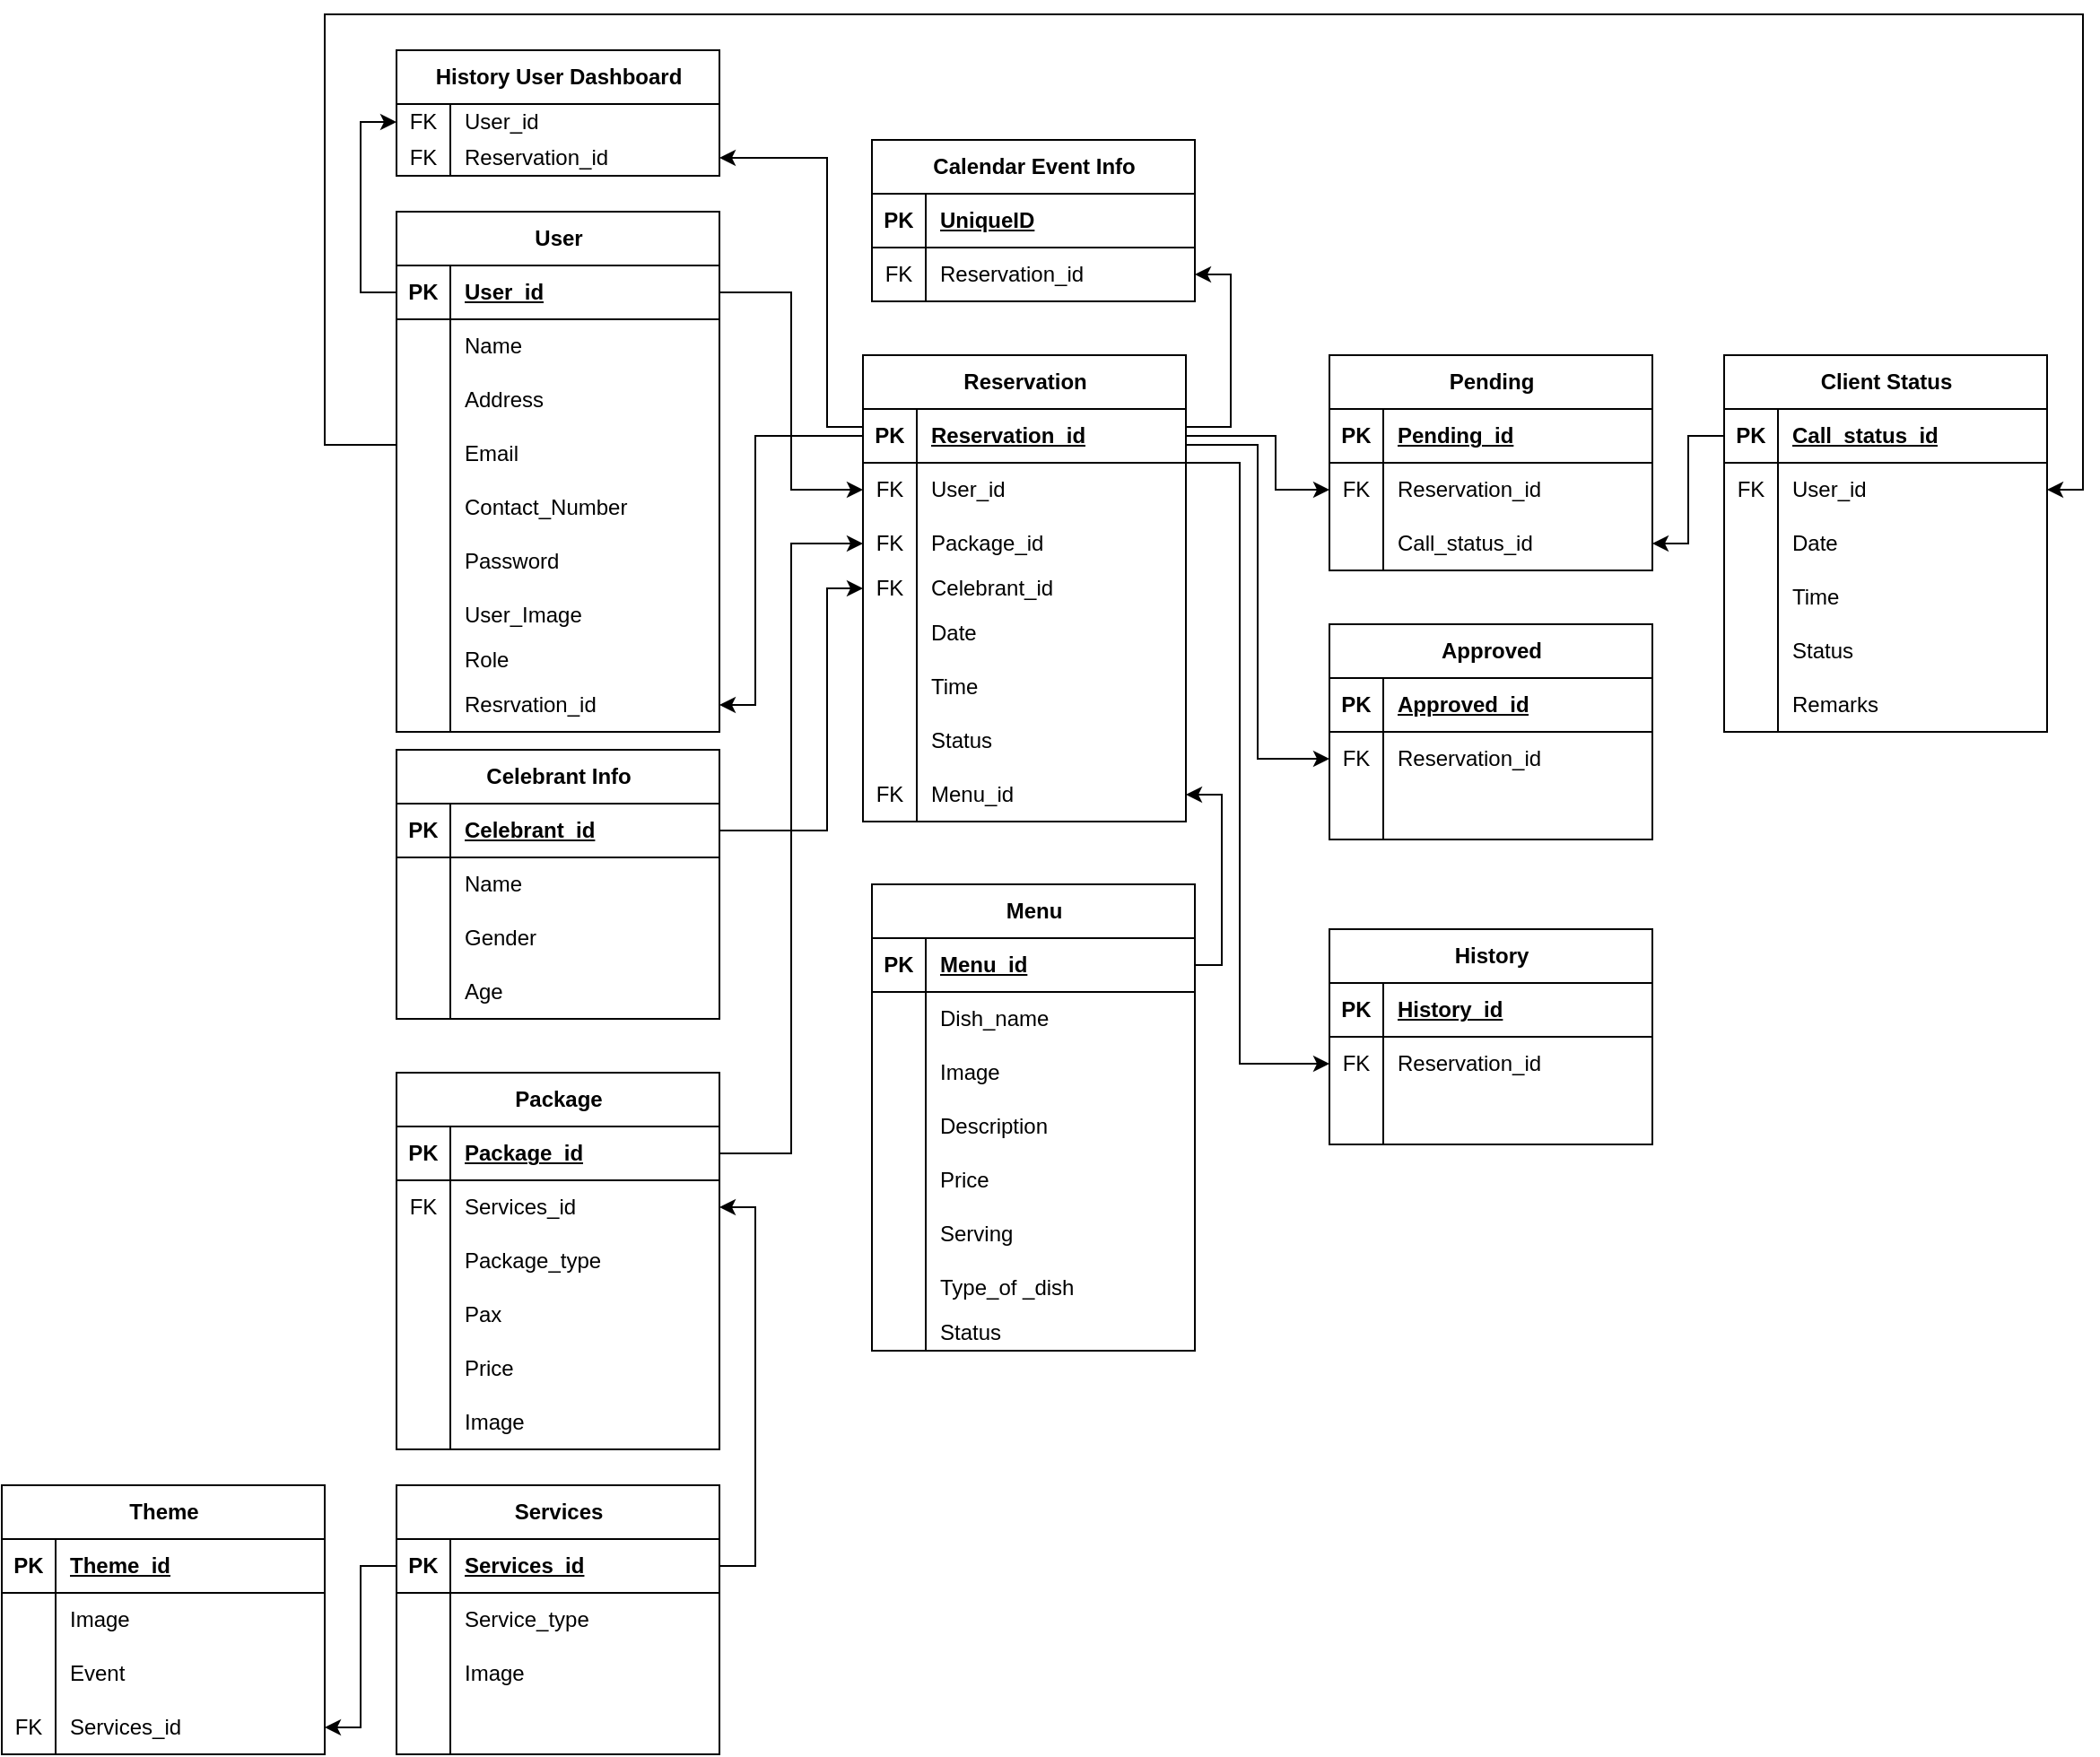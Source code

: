 <mxfile version="22.1.5" type="github">
  <diagram id="R2lEEEUBdFMjLlhIrx00" name="Page-1">
    <mxGraphModel dx="3002" dy="928" grid="1" gridSize="10" guides="1" tooltips="1" connect="1" arrows="1" fold="1" page="1" pageScale="1" pageWidth="850" pageHeight="1100" math="0" shadow="0" extFonts="Permanent Marker^https://fonts.googleapis.com/css?family=Permanent+Marker">
      <root>
        <mxCell id="0" />
        <mxCell id="1" parent="0" />
        <mxCell id="sXbtI4jVv4hECOmDKtSn-1" value="User" style="shape=table;startSize=30;container=1;collapsible=1;childLayout=tableLayout;fixedRows=1;rowLines=0;fontStyle=1;align=center;resizeLast=1;html=1;" parent="1" vertex="1">
          <mxGeometry x="-360" y="175" width="180" height="290" as="geometry" />
        </mxCell>
        <mxCell id="sXbtI4jVv4hECOmDKtSn-2" value="" style="shape=tableRow;horizontal=0;startSize=0;swimlaneHead=0;swimlaneBody=0;fillColor=none;collapsible=0;dropTarget=0;points=[[0,0.5],[1,0.5]];portConstraint=eastwest;top=0;left=0;right=0;bottom=1;" parent="sXbtI4jVv4hECOmDKtSn-1" vertex="1">
          <mxGeometry y="30" width="180" height="30" as="geometry" />
        </mxCell>
        <mxCell id="sXbtI4jVv4hECOmDKtSn-3" value="PK" style="shape=partialRectangle;connectable=0;fillColor=none;top=0;left=0;bottom=0;right=0;fontStyle=1;overflow=hidden;whiteSpace=wrap;html=1;" parent="sXbtI4jVv4hECOmDKtSn-2" vertex="1">
          <mxGeometry width="30" height="30" as="geometry">
            <mxRectangle width="30" height="30" as="alternateBounds" />
          </mxGeometry>
        </mxCell>
        <mxCell id="sXbtI4jVv4hECOmDKtSn-4" value="User_id" style="shape=partialRectangle;connectable=0;fillColor=none;top=0;left=0;bottom=0;right=0;align=left;spacingLeft=6;fontStyle=5;overflow=hidden;whiteSpace=wrap;html=1;" parent="sXbtI4jVv4hECOmDKtSn-2" vertex="1">
          <mxGeometry x="30" width="150" height="30" as="geometry">
            <mxRectangle width="150" height="30" as="alternateBounds" />
          </mxGeometry>
        </mxCell>
        <mxCell id="sXbtI4jVv4hECOmDKtSn-5" value="" style="shape=tableRow;horizontal=0;startSize=0;swimlaneHead=0;swimlaneBody=0;fillColor=none;collapsible=0;dropTarget=0;points=[[0,0.5],[1,0.5]];portConstraint=eastwest;top=0;left=0;right=0;bottom=0;" parent="sXbtI4jVv4hECOmDKtSn-1" vertex="1">
          <mxGeometry y="60" width="180" height="30" as="geometry" />
        </mxCell>
        <mxCell id="sXbtI4jVv4hECOmDKtSn-6" value="" style="shape=partialRectangle;connectable=0;fillColor=none;top=0;left=0;bottom=0;right=0;editable=1;overflow=hidden;whiteSpace=wrap;html=1;" parent="sXbtI4jVv4hECOmDKtSn-5" vertex="1">
          <mxGeometry width="30" height="30" as="geometry">
            <mxRectangle width="30" height="30" as="alternateBounds" />
          </mxGeometry>
        </mxCell>
        <mxCell id="sXbtI4jVv4hECOmDKtSn-7" value="Name" style="shape=partialRectangle;connectable=0;fillColor=none;top=0;left=0;bottom=0;right=0;align=left;spacingLeft=6;overflow=hidden;whiteSpace=wrap;html=1;" parent="sXbtI4jVv4hECOmDKtSn-5" vertex="1">
          <mxGeometry x="30" width="150" height="30" as="geometry">
            <mxRectangle width="150" height="30" as="alternateBounds" />
          </mxGeometry>
        </mxCell>
        <mxCell id="sXbtI4jVv4hECOmDKtSn-8" value="" style="shape=tableRow;horizontal=0;startSize=0;swimlaneHead=0;swimlaneBody=0;fillColor=none;collapsible=0;dropTarget=0;points=[[0,0.5],[1,0.5]];portConstraint=eastwest;top=0;left=0;right=0;bottom=0;" parent="sXbtI4jVv4hECOmDKtSn-1" vertex="1">
          <mxGeometry y="90" width="180" height="30" as="geometry" />
        </mxCell>
        <mxCell id="sXbtI4jVv4hECOmDKtSn-9" value="" style="shape=partialRectangle;connectable=0;fillColor=none;top=0;left=0;bottom=0;right=0;editable=1;overflow=hidden;whiteSpace=wrap;html=1;" parent="sXbtI4jVv4hECOmDKtSn-8" vertex="1">
          <mxGeometry width="30" height="30" as="geometry">
            <mxRectangle width="30" height="30" as="alternateBounds" />
          </mxGeometry>
        </mxCell>
        <mxCell id="sXbtI4jVv4hECOmDKtSn-10" value="Address" style="shape=partialRectangle;connectable=0;fillColor=none;top=0;left=0;bottom=0;right=0;align=left;spacingLeft=6;overflow=hidden;whiteSpace=wrap;html=1;" parent="sXbtI4jVv4hECOmDKtSn-8" vertex="1">
          <mxGeometry x="30" width="150" height="30" as="geometry">
            <mxRectangle width="150" height="30" as="alternateBounds" />
          </mxGeometry>
        </mxCell>
        <mxCell id="sXbtI4jVv4hECOmDKtSn-11" value="" style="shape=tableRow;horizontal=0;startSize=0;swimlaneHead=0;swimlaneBody=0;fillColor=none;collapsible=0;dropTarget=0;points=[[0,0.5],[1,0.5]];portConstraint=eastwest;top=0;left=0;right=0;bottom=0;" parent="sXbtI4jVv4hECOmDKtSn-1" vertex="1">
          <mxGeometry y="120" width="180" height="30" as="geometry" />
        </mxCell>
        <mxCell id="sXbtI4jVv4hECOmDKtSn-12" value="" style="shape=partialRectangle;connectable=0;fillColor=none;top=0;left=0;bottom=0;right=0;editable=1;overflow=hidden;whiteSpace=wrap;html=1;" parent="sXbtI4jVv4hECOmDKtSn-11" vertex="1">
          <mxGeometry width="30" height="30" as="geometry">
            <mxRectangle width="30" height="30" as="alternateBounds" />
          </mxGeometry>
        </mxCell>
        <mxCell id="sXbtI4jVv4hECOmDKtSn-13" value="Email" style="shape=partialRectangle;connectable=0;fillColor=none;top=0;left=0;bottom=0;right=0;align=left;spacingLeft=6;overflow=hidden;whiteSpace=wrap;html=1;" parent="sXbtI4jVv4hECOmDKtSn-11" vertex="1">
          <mxGeometry x="30" width="150" height="30" as="geometry">
            <mxRectangle width="150" height="30" as="alternateBounds" />
          </mxGeometry>
        </mxCell>
        <mxCell id="sXbtI4jVv4hECOmDKtSn-52" style="shape=tableRow;horizontal=0;startSize=0;swimlaneHead=0;swimlaneBody=0;fillColor=none;collapsible=0;dropTarget=0;points=[[0,0.5],[1,0.5]];portConstraint=eastwest;top=0;left=0;right=0;bottom=0;" parent="sXbtI4jVv4hECOmDKtSn-1" vertex="1">
          <mxGeometry y="150" width="180" height="30" as="geometry" />
        </mxCell>
        <mxCell id="sXbtI4jVv4hECOmDKtSn-53" style="shape=partialRectangle;connectable=0;fillColor=none;top=0;left=0;bottom=0;right=0;editable=1;overflow=hidden;whiteSpace=wrap;html=1;" parent="sXbtI4jVv4hECOmDKtSn-52" vertex="1">
          <mxGeometry width="30" height="30" as="geometry">
            <mxRectangle width="30" height="30" as="alternateBounds" />
          </mxGeometry>
        </mxCell>
        <mxCell id="sXbtI4jVv4hECOmDKtSn-54" value="Contact_Number" style="shape=partialRectangle;connectable=0;fillColor=none;top=0;left=0;bottom=0;right=0;align=left;spacingLeft=6;overflow=hidden;whiteSpace=wrap;html=1;" parent="sXbtI4jVv4hECOmDKtSn-52" vertex="1">
          <mxGeometry x="30" width="150" height="30" as="geometry">
            <mxRectangle width="150" height="30" as="alternateBounds" />
          </mxGeometry>
        </mxCell>
        <mxCell id="sXbtI4jVv4hECOmDKtSn-58" style="shape=tableRow;horizontal=0;startSize=0;swimlaneHead=0;swimlaneBody=0;fillColor=none;collapsible=0;dropTarget=0;points=[[0,0.5],[1,0.5]];portConstraint=eastwest;top=0;left=0;right=0;bottom=0;" parent="sXbtI4jVv4hECOmDKtSn-1" vertex="1">
          <mxGeometry y="180" width="180" height="30" as="geometry" />
        </mxCell>
        <mxCell id="sXbtI4jVv4hECOmDKtSn-59" style="shape=partialRectangle;connectable=0;fillColor=none;top=0;left=0;bottom=0;right=0;editable=1;overflow=hidden;whiteSpace=wrap;html=1;" parent="sXbtI4jVv4hECOmDKtSn-58" vertex="1">
          <mxGeometry width="30" height="30" as="geometry">
            <mxRectangle width="30" height="30" as="alternateBounds" />
          </mxGeometry>
        </mxCell>
        <mxCell id="sXbtI4jVv4hECOmDKtSn-60" value="Password" style="shape=partialRectangle;connectable=0;fillColor=none;top=0;left=0;bottom=0;right=0;align=left;spacingLeft=6;overflow=hidden;whiteSpace=wrap;html=1;" parent="sXbtI4jVv4hECOmDKtSn-58" vertex="1">
          <mxGeometry x="30" width="150" height="30" as="geometry">
            <mxRectangle width="150" height="30" as="alternateBounds" />
          </mxGeometry>
        </mxCell>
        <mxCell id="sXbtI4jVv4hECOmDKtSn-81" style="shape=tableRow;horizontal=0;startSize=0;swimlaneHead=0;swimlaneBody=0;fillColor=none;collapsible=0;dropTarget=0;points=[[0,0.5],[1,0.5]];portConstraint=eastwest;top=0;left=0;right=0;bottom=0;" parent="sXbtI4jVv4hECOmDKtSn-1" vertex="1">
          <mxGeometry y="210" width="180" height="30" as="geometry" />
        </mxCell>
        <mxCell id="sXbtI4jVv4hECOmDKtSn-82" style="shape=partialRectangle;connectable=0;fillColor=none;top=0;left=0;bottom=0;right=0;editable=1;overflow=hidden;whiteSpace=wrap;html=1;" parent="sXbtI4jVv4hECOmDKtSn-81" vertex="1">
          <mxGeometry width="30" height="30" as="geometry">
            <mxRectangle width="30" height="30" as="alternateBounds" />
          </mxGeometry>
        </mxCell>
        <mxCell id="sXbtI4jVv4hECOmDKtSn-83" value="User_Image" style="shape=partialRectangle;connectable=0;fillColor=none;top=0;left=0;bottom=0;right=0;align=left;spacingLeft=6;overflow=hidden;whiteSpace=wrap;html=1;" parent="sXbtI4jVv4hECOmDKtSn-81" vertex="1">
          <mxGeometry x="30" width="150" height="30" as="geometry">
            <mxRectangle width="150" height="30" as="alternateBounds" />
          </mxGeometry>
        </mxCell>
        <mxCell id="kcLCwEAzbyqtMp7KCjLd-4" style="shape=tableRow;horizontal=0;startSize=0;swimlaneHead=0;swimlaneBody=0;fillColor=none;collapsible=0;dropTarget=0;points=[[0,0.5],[1,0.5]];portConstraint=eastwest;top=0;left=0;right=0;bottom=0;" vertex="1" parent="sXbtI4jVv4hECOmDKtSn-1">
          <mxGeometry y="240" width="180" height="20" as="geometry" />
        </mxCell>
        <mxCell id="kcLCwEAzbyqtMp7KCjLd-5" style="shape=partialRectangle;connectable=0;fillColor=none;top=0;left=0;bottom=0;right=0;editable=1;overflow=hidden;whiteSpace=wrap;html=1;" vertex="1" parent="kcLCwEAzbyqtMp7KCjLd-4">
          <mxGeometry width="30" height="20" as="geometry">
            <mxRectangle width="30" height="20" as="alternateBounds" />
          </mxGeometry>
        </mxCell>
        <mxCell id="kcLCwEAzbyqtMp7KCjLd-6" value="Role" style="shape=partialRectangle;connectable=0;fillColor=none;top=0;left=0;bottom=0;right=0;align=left;spacingLeft=6;overflow=hidden;whiteSpace=wrap;html=1;" vertex="1" parent="kcLCwEAzbyqtMp7KCjLd-4">
          <mxGeometry x="30" width="150" height="20" as="geometry">
            <mxRectangle width="150" height="20" as="alternateBounds" />
          </mxGeometry>
        </mxCell>
        <mxCell id="kcLCwEAzbyqtMp7KCjLd-333" style="shape=tableRow;horizontal=0;startSize=0;swimlaneHead=0;swimlaneBody=0;fillColor=none;collapsible=0;dropTarget=0;points=[[0,0.5],[1,0.5]];portConstraint=eastwest;top=0;left=0;right=0;bottom=0;" vertex="1" parent="sXbtI4jVv4hECOmDKtSn-1">
          <mxGeometry y="260" width="180" height="30" as="geometry" />
        </mxCell>
        <mxCell id="kcLCwEAzbyqtMp7KCjLd-334" style="shape=partialRectangle;connectable=0;fillColor=none;top=0;left=0;bottom=0;right=0;editable=1;overflow=hidden;whiteSpace=wrap;html=1;" vertex="1" parent="kcLCwEAzbyqtMp7KCjLd-333">
          <mxGeometry width="30" height="30" as="geometry">
            <mxRectangle width="30" height="30" as="alternateBounds" />
          </mxGeometry>
        </mxCell>
        <mxCell id="kcLCwEAzbyqtMp7KCjLd-335" value="Resrvation_id" style="shape=partialRectangle;connectable=0;fillColor=none;top=0;left=0;bottom=0;right=0;align=left;spacingLeft=6;overflow=hidden;whiteSpace=wrap;html=1;" vertex="1" parent="kcLCwEAzbyqtMp7KCjLd-333">
          <mxGeometry x="30" width="150" height="30" as="geometry">
            <mxRectangle width="150" height="30" as="alternateBounds" />
          </mxGeometry>
        </mxCell>
        <mxCell id="sXbtI4jVv4hECOmDKtSn-61" value="Reservation" style="shape=table;startSize=30;container=1;collapsible=1;childLayout=tableLayout;fixedRows=1;rowLines=0;fontStyle=1;align=center;resizeLast=1;html=1;" parent="1" vertex="1">
          <mxGeometry x="-100" y="255" width="180" height="260" as="geometry" />
        </mxCell>
        <mxCell id="sXbtI4jVv4hECOmDKtSn-62" value="" style="shape=tableRow;horizontal=0;startSize=0;swimlaneHead=0;swimlaneBody=0;fillColor=none;collapsible=0;dropTarget=0;points=[[0,0.5],[1,0.5]];portConstraint=eastwest;top=0;left=0;right=0;bottom=1;" parent="sXbtI4jVv4hECOmDKtSn-61" vertex="1">
          <mxGeometry y="30" width="180" height="30" as="geometry" />
        </mxCell>
        <mxCell id="sXbtI4jVv4hECOmDKtSn-63" value="PK" style="shape=partialRectangle;connectable=0;fillColor=none;top=0;left=0;bottom=0;right=0;fontStyle=1;overflow=hidden;whiteSpace=wrap;html=1;" parent="sXbtI4jVv4hECOmDKtSn-62" vertex="1">
          <mxGeometry width="30" height="30" as="geometry">
            <mxRectangle width="30" height="30" as="alternateBounds" />
          </mxGeometry>
        </mxCell>
        <mxCell id="sXbtI4jVv4hECOmDKtSn-64" value="Reservation_id" style="shape=partialRectangle;connectable=0;fillColor=none;top=0;left=0;bottom=0;right=0;align=left;spacingLeft=6;fontStyle=5;overflow=hidden;whiteSpace=wrap;html=1;" parent="sXbtI4jVv4hECOmDKtSn-62" vertex="1">
          <mxGeometry x="30" width="150" height="30" as="geometry">
            <mxRectangle width="150" height="30" as="alternateBounds" />
          </mxGeometry>
        </mxCell>
        <mxCell id="sXbtI4jVv4hECOmDKtSn-65" value="" style="shape=tableRow;horizontal=0;startSize=0;swimlaneHead=0;swimlaneBody=0;fillColor=none;collapsible=0;dropTarget=0;points=[[0,0.5],[1,0.5]];portConstraint=eastwest;top=0;left=0;right=0;bottom=0;" parent="sXbtI4jVv4hECOmDKtSn-61" vertex="1">
          <mxGeometry y="60" width="180" height="30" as="geometry" />
        </mxCell>
        <mxCell id="sXbtI4jVv4hECOmDKtSn-66" value="FK" style="shape=partialRectangle;connectable=0;fillColor=none;top=0;left=0;bottom=0;right=0;editable=1;overflow=hidden;whiteSpace=wrap;html=1;" parent="sXbtI4jVv4hECOmDKtSn-65" vertex="1">
          <mxGeometry width="30" height="30" as="geometry">
            <mxRectangle width="30" height="30" as="alternateBounds" />
          </mxGeometry>
        </mxCell>
        <mxCell id="sXbtI4jVv4hECOmDKtSn-67" value="User_id" style="shape=partialRectangle;connectable=0;fillColor=none;top=0;left=0;bottom=0;right=0;align=left;spacingLeft=6;overflow=hidden;whiteSpace=wrap;html=1;" parent="sXbtI4jVv4hECOmDKtSn-65" vertex="1">
          <mxGeometry x="30" width="150" height="30" as="geometry">
            <mxRectangle width="150" height="30" as="alternateBounds" />
          </mxGeometry>
        </mxCell>
        <mxCell id="sXbtI4jVv4hECOmDKtSn-68" value="" style="shape=tableRow;horizontal=0;startSize=0;swimlaneHead=0;swimlaneBody=0;fillColor=none;collapsible=0;dropTarget=0;points=[[0,0.5],[1,0.5]];portConstraint=eastwest;top=0;left=0;right=0;bottom=0;" parent="sXbtI4jVv4hECOmDKtSn-61" vertex="1">
          <mxGeometry y="90" width="180" height="30" as="geometry" />
        </mxCell>
        <mxCell id="sXbtI4jVv4hECOmDKtSn-69" value="FK" style="shape=partialRectangle;connectable=0;fillColor=none;top=0;left=0;bottom=0;right=0;editable=1;overflow=hidden;whiteSpace=wrap;html=1;" parent="sXbtI4jVv4hECOmDKtSn-68" vertex="1">
          <mxGeometry width="30" height="30" as="geometry">
            <mxRectangle width="30" height="30" as="alternateBounds" />
          </mxGeometry>
        </mxCell>
        <mxCell id="sXbtI4jVv4hECOmDKtSn-70" value="Package_id" style="shape=partialRectangle;connectable=0;fillColor=none;top=0;left=0;bottom=0;right=0;align=left;spacingLeft=6;overflow=hidden;whiteSpace=wrap;html=1;" parent="sXbtI4jVv4hECOmDKtSn-68" vertex="1">
          <mxGeometry x="30" width="150" height="30" as="geometry">
            <mxRectangle width="150" height="30" as="alternateBounds" />
          </mxGeometry>
        </mxCell>
        <mxCell id="kcLCwEAzbyqtMp7KCjLd-79" style="shape=tableRow;horizontal=0;startSize=0;swimlaneHead=0;swimlaneBody=0;fillColor=none;collapsible=0;dropTarget=0;points=[[0,0.5],[1,0.5]];portConstraint=eastwest;top=0;left=0;right=0;bottom=0;" vertex="1" parent="sXbtI4jVv4hECOmDKtSn-61">
          <mxGeometry y="120" width="180" height="20" as="geometry" />
        </mxCell>
        <mxCell id="kcLCwEAzbyqtMp7KCjLd-80" value="FK" style="shape=partialRectangle;connectable=0;fillColor=none;top=0;left=0;bottom=0;right=0;editable=1;overflow=hidden;whiteSpace=wrap;html=1;" vertex="1" parent="kcLCwEAzbyqtMp7KCjLd-79">
          <mxGeometry width="30" height="20" as="geometry">
            <mxRectangle width="30" height="20" as="alternateBounds" />
          </mxGeometry>
        </mxCell>
        <mxCell id="kcLCwEAzbyqtMp7KCjLd-81" value="Celebrant_id" style="shape=partialRectangle;connectable=0;fillColor=none;top=0;left=0;bottom=0;right=0;align=left;spacingLeft=6;overflow=hidden;whiteSpace=wrap;html=1;" vertex="1" parent="kcLCwEAzbyqtMp7KCjLd-79">
          <mxGeometry x="30" width="150" height="20" as="geometry">
            <mxRectangle width="150" height="20" as="alternateBounds" />
          </mxGeometry>
        </mxCell>
        <mxCell id="sXbtI4jVv4hECOmDKtSn-71" value="" style="shape=tableRow;horizontal=0;startSize=0;swimlaneHead=0;swimlaneBody=0;fillColor=none;collapsible=0;dropTarget=0;points=[[0,0.5],[1,0.5]];portConstraint=eastwest;top=0;left=0;right=0;bottom=0;" parent="sXbtI4jVv4hECOmDKtSn-61" vertex="1">
          <mxGeometry y="140" width="180" height="30" as="geometry" />
        </mxCell>
        <mxCell id="sXbtI4jVv4hECOmDKtSn-72" value="" style="shape=partialRectangle;connectable=0;fillColor=none;top=0;left=0;bottom=0;right=0;editable=1;overflow=hidden;whiteSpace=wrap;html=1;" parent="sXbtI4jVv4hECOmDKtSn-71" vertex="1">
          <mxGeometry width="30" height="30" as="geometry">
            <mxRectangle width="30" height="30" as="alternateBounds" />
          </mxGeometry>
        </mxCell>
        <mxCell id="sXbtI4jVv4hECOmDKtSn-73" value="Date" style="shape=partialRectangle;connectable=0;fillColor=none;top=0;left=0;bottom=0;right=0;align=left;spacingLeft=6;overflow=hidden;whiteSpace=wrap;html=1;" parent="sXbtI4jVv4hECOmDKtSn-71" vertex="1">
          <mxGeometry x="30" width="150" height="30" as="geometry">
            <mxRectangle width="150" height="30" as="alternateBounds" />
          </mxGeometry>
        </mxCell>
        <mxCell id="sXbtI4jVv4hECOmDKtSn-74" style="shape=tableRow;horizontal=0;startSize=0;swimlaneHead=0;swimlaneBody=0;fillColor=none;collapsible=0;dropTarget=0;points=[[0,0.5],[1,0.5]];portConstraint=eastwest;top=0;left=0;right=0;bottom=0;" parent="sXbtI4jVv4hECOmDKtSn-61" vertex="1">
          <mxGeometry y="170" width="180" height="30" as="geometry" />
        </mxCell>
        <mxCell id="sXbtI4jVv4hECOmDKtSn-75" style="shape=partialRectangle;connectable=0;fillColor=none;top=0;left=0;bottom=0;right=0;editable=1;overflow=hidden;whiteSpace=wrap;html=1;" parent="sXbtI4jVv4hECOmDKtSn-74" vertex="1">
          <mxGeometry width="30" height="30" as="geometry">
            <mxRectangle width="30" height="30" as="alternateBounds" />
          </mxGeometry>
        </mxCell>
        <mxCell id="sXbtI4jVv4hECOmDKtSn-76" value="Time" style="shape=partialRectangle;connectable=0;fillColor=none;top=0;left=0;bottom=0;right=0;align=left;spacingLeft=6;overflow=hidden;whiteSpace=wrap;html=1;" parent="sXbtI4jVv4hECOmDKtSn-74" vertex="1">
          <mxGeometry x="30" width="150" height="30" as="geometry">
            <mxRectangle width="150" height="30" as="alternateBounds" />
          </mxGeometry>
        </mxCell>
        <mxCell id="sXbtI4jVv4hECOmDKtSn-77" style="shape=tableRow;horizontal=0;startSize=0;swimlaneHead=0;swimlaneBody=0;fillColor=none;collapsible=0;dropTarget=0;points=[[0,0.5],[1,0.5]];portConstraint=eastwest;top=0;left=0;right=0;bottom=0;" parent="sXbtI4jVv4hECOmDKtSn-61" vertex="1">
          <mxGeometry y="200" width="180" height="30" as="geometry" />
        </mxCell>
        <mxCell id="sXbtI4jVv4hECOmDKtSn-78" style="shape=partialRectangle;connectable=0;fillColor=none;top=0;left=0;bottom=0;right=0;editable=1;overflow=hidden;whiteSpace=wrap;html=1;" parent="sXbtI4jVv4hECOmDKtSn-77" vertex="1">
          <mxGeometry width="30" height="30" as="geometry">
            <mxRectangle width="30" height="30" as="alternateBounds" />
          </mxGeometry>
        </mxCell>
        <mxCell id="sXbtI4jVv4hECOmDKtSn-79" value="Status" style="shape=partialRectangle;connectable=0;fillColor=none;top=0;left=0;bottom=0;right=0;align=left;spacingLeft=6;overflow=hidden;whiteSpace=wrap;html=1;" parent="sXbtI4jVv4hECOmDKtSn-77" vertex="1">
          <mxGeometry x="30" width="150" height="30" as="geometry">
            <mxRectangle width="150" height="30" as="alternateBounds" />
          </mxGeometry>
        </mxCell>
        <mxCell id="sXbtI4jVv4hECOmDKtSn-84" style="shape=tableRow;horizontal=0;startSize=0;swimlaneHead=0;swimlaneBody=0;fillColor=none;collapsible=0;dropTarget=0;points=[[0,0.5],[1,0.5]];portConstraint=eastwest;top=0;left=0;right=0;bottom=0;" parent="sXbtI4jVv4hECOmDKtSn-61" vertex="1">
          <mxGeometry y="230" width="180" height="30" as="geometry" />
        </mxCell>
        <mxCell id="sXbtI4jVv4hECOmDKtSn-85" value="FK" style="shape=partialRectangle;connectable=0;fillColor=none;top=0;left=0;bottom=0;right=0;editable=1;overflow=hidden;whiteSpace=wrap;html=1;" parent="sXbtI4jVv4hECOmDKtSn-84" vertex="1">
          <mxGeometry width="30" height="30" as="geometry">
            <mxRectangle width="30" height="30" as="alternateBounds" />
          </mxGeometry>
        </mxCell>
        <mxCell id="sXbtI4jVv4hECOmDKtSn-86" value="Menu_id" style="shape=partialRectangle;connectable=0;fillColor=none;top=0;left=0;bottom=0;right=0;align=left;spacingLeft=6;overflow=hidden;whiteSpace=wrap;html=1;" parent="sXbtI4jVv4hECOmDKtSn-84" vertex="1">
          <mxGeometry x="30" width="150" height="30" as="geometry">
            <mxRectangle width="150" height="30" as="alternateBounds" />
          </mxGeometry>
        </mxCell>
        <mxCell id="sXbtI4jVv4hECOmDKtSn-87" style="edgeStyle=orthogonalEdgeStyle;rounded=0;orthogonalLoop=1;jettySize=auto;html=1;exitX=1;exitY=0.5;exitDx=0;exitDy=0;entryX=0;entryY=0.5;entryDx=0;entryDy=0;" parent="1" source="sXbtI4jVv4hECOmDKtSn-2" target="sXbtI4jVv4hECOmDKtSn-65" edge="1">
          <mxGeometry relative="1" as="geometry" />
        </mxCell>
        <mxCell id="sXbtI4jVv4hECOmDKtSn-140" value="History User Dashboard" style="shape=table;startSize=30;container=1;collapsible=1;childLayout=tableLayout;fixedRows=1;rowLines=0;fontStyle=1;align=center;resizeLast=1;html=1;" parent="1" vertex="1">
          <mxGeometry x="-360" y="85" width="180" height="70" as="geometry" />
        </mxCell>
        <mxCell id="sXbtI4jVv4hECOmDKtSn-144" value="" style="shape=tableRow;horizontal=0;startSize=0;swimlaneHead=0;swimlaneBody=0;fillColor=none;collapsible=0;dropTarget=0;points=[[0,0.5],[1,0.5]];portConstraint=eastwest;top=0;left=0;right=0;bottom=0;" parent="sXbtI4jVv4hECOmDKtSn-140" vertex="1">
          <mxGeometry y="30" width="180" height="20" as="geometry" />
        </mxCell>
        <mxCell id="sXbtI4jVv4hECOmDKtSn-145" value="FK" style="shape=partialRectangle;connectable=0;fillColor=none;top=0;left=0;bottom=0;right=0;editable=1;overflow=hidden;whiteSpace=wrap;html=1;" parent="sXbtI4jVv4hECOmDKtSn-144" vertex="1">
          <mxGeometry width="30" height="20" as="geometry">
            <mxRectangle width="30" height="20" as="alternateBounds" />
          </mxGeometry>
        </mxCell>
        <mxCell id="sXbtI4jVv4hECOmDKtSn-146" value="User_id" style="shape=partialRectangle;connectable=0;fillColor=none;top=0;left=0;bottom=0;right=0;align=left;spacingLeft=6;overflow=hidden;whiteSpace=wrap;html=1;" parent="sXbtI4jVv4hECOmDKtSn-144" vertex="1">
          <mxGeometry x="30" width="150" height="20" as="geometry">
            <mxRectangle width="150" height="20" as="alternateBounds" />
          </mxGeometry>
        </mxCell>
        <mxCell id="sXbtI4jVv4hECOmDKtSn-147" value="" style="shape=tableRow;horizontal=0;startSize=0;swimlaneHead=0;swimlaneBody=0;fillColor=none;collapsible=0;dropTarget=0;points=[[0,0.5],[1,0.5]];portConstraint=eastwest;top=0;left=0;right=0;bottom=0;" parent="sXbtI4jVv4hECOmDKtSn-140" vertex="1">
          <mxGeometry y="50" width="180" height="20" as="geometry" />
        </mxCell>
        <mxCell id="sXbtI4jVv4hECOmDKtSn-148" value="FK" style="shape=partialRectangle;connectable=0;fillColor=none;top=0;left=0;bottom=0;right=0;editable=1;overflow=hidden;whiteSpace=wrap;html=1;" parent="sXbtI4jVv4hECOmDKtSn-147" vertex="1">
          <mxGeometry width="30" height="20" as="geometry">
            <mxRectangle width="30" height="20" as="alternateBounds" />
          </mxGeometry>
        </mxCell>
        <mxCell id="sXbtI4jVv4hECOmDKtSn-149" value="Reservation_id" style="shape=partialRectangle;connectable=0;fillColor=none;top=0;left=0;bottom=0;right=0;align=left;spacingLeft=6;overflow=hidden;whiteSpace=wrap;html=1;" parent="sXbtI4jVv4hECOmDKtSn-147" vertex="1">
          <mxGeometry x="30" width="150" height="20" as="geometry">
            <mxRectangle width="150" height="20" as="alternateBounds" />
          </mxGeometry>
        </mxCell>
        <mxCell id="sXbtI4jVv4hECOmDKtSn-237" style="edgeStyle=orthogonalEdgeStyle;rounded=0;orthogonalLoop=1;jettySize=auto;html=1;exitX=0;exitY=0.5;exitDx=0;exitDy=0;entryX=0;entryY=0.5;entryDx=0;entryDy=0;" parent="1" source="sXbtI4jVv4hECOmDKtSn-2" target="sXbtI4jVv4hECOmDKtSn-144" edge="1">
          <mxGeometry relative="1" as="geometry" />
        </mxCell>
        <mxCell id="sXbtI4jVv4hECOmDKtSn-238" style="edgeStyle=orthogonalEdgeStyle;rounded=0;orthogonalLoop=1;jettySize=auto;html=1;exitX=0;exitY=0.5;exitDx=0;exitDy=0;entryX=1;entryY=0.5;entryDx=0;entryDy=0;" parent="1" source="sXbtI4jVv4hECOmDKtSn-62" target="sXbtI4jVv4hECOmDKtSn-147" edge="1">
          <mxGeometry relative="1" as="geometry">
            <Array as="points">
              <mxPoint x="-100" y="295" />
              <mxPoint x="-120" y="295" />
              <mxPoint x="-120" y="145" />
            </Array>
          </mxGeometry>
        </mxCell>
        <mxCell id="sXbtI4jVv4hECOmDKtSn-419" value="Menu" style="shape=table;startSize=30;container=1;collapsible=1;childLayout=tableLayout;fixedRows=1;rowLines=0;fontStyle=1;align=center;resizeLast=1;html=1;" parent="1" vertex="1">
          <mxGeometry x="-95" y="550" width="180" height="260" as="geometry" />
        </mxCell>
        <mxCell id="sXbtI4jVv4hECOmDKtSn-420" value="" style="shape=tableRow;horizontal=0;startSize=0;swimlaneHead=0;swimlaneBody=0;fillColor=none;collapsible=0;dropTarget=0;points=[[0,0.5],[1,0.5]];portConstraint=eastwest;top=0;left=0;right=0;bottom=1;" parent="sXbtI4jVv4hECOmDKtSn-419" vertex="1">
          <mxGeometry y="30" width="180" height="30" as="geometry" />
        </mxCell>
        <mxCell id="sXbtI4jVv4hECOmDKtSn-421" value="PK" style="shape=partialRectangle;connectable=0;fillColor=none;top=0;left=0;bottom=0;right=0;fontStyle=1;overflow=hidden;whiteSpace=wrap;html=1;" parent="sXbtI4jVv4hECOmDKtSn-420" vertex="1">
          <mxGeometry width="30" height="30" as="geometry">
            <mxRectangle width="30" height="30" as="alternateBounds" />
          </mxGeometry>
        </mxCell>
        <mxCell id="sXbtI4jVv4hECOmDKtSn-422" value="Menu_id" style="shape=partialRectangle;connectable=0;fillColor=none;top=0;left=0;bottom=0;right=0;align=left;spacingLeft=6;fontStyle=5;overflow=hidden;whiteSpace=wrap;html=1;" parent="sXbtI4jVv4hECOmDKtSn-420" vertex="1">
          <mxGeometry x="30" width="150" height="30" as="geometry">
            <mxRectangle width="150" height="30" as="alternateBounds" />
          </mxGeometry>
        </mxCell>
        <mxCell id="sXbtI4jVv4hECOmDKtSn-423" value="" style="shape=tableRow;horizontal=0;startSize=0;swimlaneHead=0;swimlaneBody=0;fillColor=none;collapsible=0;dropTarget=0;points=[[0,0.5],[1,0.5]];portConstraint=eastwest;top=0;left=0;right=0;bottom=0;" parent="sXbtI4jVv4hECOmDKtSn-419" vertex="1">
          <mxGeometry y="60" width="180" height="30" as="geometry" />
        </mxCell>
        <mxCell id="sXbtI4jVv4hECOmDKtSn-424" value="" style="shape=partialRectangle;connectable=0;fillColor=none;top=0;left=0;bottom=0;right=0;editable=1;overflow=hidden;whiteSpace=wrap;html=1;" parent="sXbtI4jVv4hECOmDKtSn-423" vertex="1">
          <mxGeometry width="30" height="30" as="geometry">
            <mxRectangle width="30" height="30" as="alternateBounds" />
          </mxGeometry>
        </mxCell>
        <mxCell id="sXbtI4jVv4hECOmDKtSn-425" value="Dish_name" style="shape=partialRectangle;connectable=0;fillColor=none;top=0;left=0;bottom=0;right=0;align=left;spacingLeft=6;overflow=hidden;whiteSpace=wrap;html=1;" parent="sXbtI4jVv4hECOmDKtSn-423" vertex="1">
          <mxGeometry x="30" width="150" height="30" as="geometry">
            <mxRectangle width="150" height="30" as="alternateBounds" />
          </mxGeometry>
        </mxCell>
        <mxCell id="sXbtI4jVv4hECOmDKtSn-442" value="" style="shape=tableRow;horizontal=0;startSize=0;swimlaneHead=0;swimlaneBody=0;fillColor=none;collapsible=0;dropTarget=0;points=[[0,0.5],[1,0.5]];portConstraint=eastwest;top=0;left=0;right=0;bottom=0;" parent="sXbtI4jVv4hECOmDKtSn-419" vertex="1">
          <mxGeometry y="90" width="180" height="30" as="geometry" />
        </mxCell>
        <mxCell id="sXbtI4jVv4hECOmDKtSn-443" value="" style="shape=partialRectangle;connectable=0;fillColor=none;top=0;left=0;bottom=0;right=0;editable=1;overflow=hidden;whiteSpace=wrap;html=1;" parent="sXbtI4jVv4hECOmDKtSn-442" vertex="1">
          <mxGeometry width="30" height="30" as="geometry">
            <mxRectangle width="30" height="30" as="alternateBounds" />
          </mxGeometry>
        </mxCell>
        <mxCell id="sXbtI4jVv4hECOmDKtSn-444" value="Image" style="shape=partialRectangle;connectable=0;fillColor=none;top=0;left=0;bottom=0;right=0;align=left;spacingLeft=6;overflow=hidden;whiteSpace=wrap;html=1;" parent="sXbtI4jVv4hECOmDKtSn-442" vertex="1">
          <mxGeometry x="30" width="150" height="30" as="geometry">
            <mxRectangle width="150" height="30" as="alternateBounds" />
          </mxGeometry>
        </mxCell>
        <mxCell id="sXbtI4jVv4hECOmDKtSn-509" value="" style="shape=tableRow;horizontal=0;startSize=0;swimlaneHead=0;swimlaneBody=0;fillColor=none;collapsible=0;dropTarget=0;points=[[0,0.5],[1,0.5]];portConstraint=eastwest;top=0;left=0;right=0;bottom=0;" parent="sXbtI4jVv4hECOmDKtSn-419" vertex="1">
          <mxGeometry y="120" width="180" height="30" as="geometry" />
        </mxCell>
        <mxCell id="sXbtI4jVv4hECOmDKtSn-510" value="" style="shape=partialRectangle;connectable=0;fillColor=none;top=0;left=0;bottom=0;right=0;editable=1;overflow=hidden;whiteSpace=wrap;html=1;" parent="sXbtI4jVv4hECOmDKtSn-509" vertex="1">
          <mxGeometry width="30" height="30" as="geometry">
            <mxRectangle width="30" height="30" as="alternateBounds" />
          </mxGeometry>
        </mxCell>
        <mxCell id="sXbtI4jVv4hECOmDKtSn-511" value="Description" style="shape=partialRectangle;connectable=0;fillColor=none;top=0;left=0;bottom=0;right=0;align=left;spacingLeft=6;overflow=hidden;whiteSpace=wrap;html=1;" parent="sXbtI4jVv4hECOmDKtSn-509" vertex="1">
          <mxGeometry x="30" width="150" height="30" as="geometry">
            <mxRectangle width="150" height="30" as="alternateBounds" />
          </mxGeometry>
        </mxCell>
        <mxCell id="sXbtI4jVv4hECOmDKtSn-503" value="" style="shape=tableRow;horizontal=0;startSize=0;swimlaneHead=0;swimlaneBody=0;fillColor=none;collapsible=0;dropTarget=0;points=[[0,0.5],[1,0.5]];portConstraint=eastwest;top=0;left=0;right=0;bottom=0;" parent="sXbtI4jVv4hECOmDKtSn-419" vertex="1">
          <mxGeometry y="150" width="180" height="30" as="geometry" />
        </mxCell>
        <mxCell id="sXbtI4jVv4hECOmDKtSn-504" value="" style="shape=partialRectangle;connectable=0;fillColor=none;top=0;left=0;bottom=0;right=0;editable=1;overflow=hidden;whiteSpace=wrap;html=1;" parent="sXbtI4jVv4hECOmDKtSn-503" vertex="1">
          <mxGeometry width="30" height="30" as="geometry">
            <mxRectangle width="30" height="30" as="alternateBounds" />
          </mxGeometry>
        </mxCell>
        <mxCell id="sXbtI4jVv4hECOmDKtSn-505" value="Price" style="shape=partialRectangle;connectable=0;fillColor=none;top=0;left=0;bottom=0;right=0;align=left;spacingLeft=6;overflow=hidden;whiteSpace=wrap;html=1;" parent="sXbtI4jVv4hECOmDKtSn-503" vertex="1">
          <mxGeometry x="30" width="150" height="30" as="geometry">
            <mxRectangle width="150" height="30" as="alternateBounds" />
          </mxGeometry>
        </mxCell>
        <mxCell id="sXbtI4jVv4hECOmDKtSn-506" value="" style="shape=tableRow;horizontal=0;startSize=0;swimlaneHead=0;swimlaneBody=0;fillColor=none;collapsible=0;dropTarget=0;points=[[0,0.5],[1,0.5]];portConstraint=eastwest;top=0;left=0;right=0;bottom=0;" parent="sXbtI4jVv4hECOmDKtSn-419" vertex="1">
          <mxGeometry y="180" width="180" height="30" as="geometry" />
        </mxCell>
        <mxCell id="sXbtI4jVv4hECOmDKtSn-507" value="" style="shape=partialRectangle;connectable=0;fillColor=none;top=0;left=0;bottom=0;right=0;editable=1;overflow=hidden;whiteSpace=wrap;html=1;" parent="sXbtI4jVv4hECOmDKtSn-506" vertex="1">
          <mxGeometry width="30" height="30" as="geometry">
            <mxRectangle width="30" height="30" as="alternateBounds" />
          </mxGeometry>
        </mxCell>
        <mxCell id="sXbtI4jVv4hECOmDKtSn-508" value="Serving" style="shape=partialRectangle;connectable=0;fillColor=none;top=0;left=0;bottom=0;right=0;align=left;spacingLeft=6;overflow=hidden;whiteSpace=wrap;html=1;" parent="sXbtI4jVv4hECOmDKtSn-506" vertex="1">
          <mxGeometry x="30" width="150" height="30" as="geometry">
            <mxRectangle width="150" height="30" as="alternateBounds" />
          </mxGeometry>
        </mxCell>
        <mxCell id="sXbtI4jVv4hECOmDKtSn-512" value="" style="shape=tableRow;horizontal=0;startSize=0;swimlaneHead=0;swimlaneBody=0;fillColor=none;collapsible=0;dropTarget=0;points=[[0,0.5],[1,0.5]];portConstraint=eastwest;top=0;left=0;right=0;bottom=0;" parent="sXbtI4jVv4hECOmDKtSn-419" vertex="1">
          <mxGeometry y="210" width="180" height="30" as="geometry" />
        </mxCell>
        <mxCell id="sXbtI4jVv4hECOmDKtSn-513" value="" style="shape=partialRectangle;connectable=0;fillColor=none;top=0;left=0;bottom=0;right=0;editable=1;overflow=hidden;whiteSpace=wrap;html=1;" parent="sXbtI4jVv4hECOmDKtSn-512" vertex="1">
          <mxGeometry width="30" height="30" as="geometry">
            <mxRectangle width="30" height="30" as="alternateBounds" />
          </mxGeometry>
        </mxCell>
        <mxCell id="sXbtI4jVv4hECOmDKtSn-514" value="Type_of _dish" style="shape=partialRectangle;connectable=0;fillColor=none;top=0;left=0;bottom=0;right=0;align=left;spacingLeft=6;overflow=hidden;whiteSpace=wrap;html=1;" parent="sXbtI4jVv4hECOmDKtSn-512" vertex="1">
          <mxGeometry x="30" width="150" height="30" as="geometry">
            <mxRectangle width="150" height="30" as="alternateBounds" />
          </mxGeometry>
        </mxCell>
        <mxCell id="sXbtI4jVv4hECOmDKtSn-515" value="" style="shape=tableRow;horizontal=0;startSize=0;swimlaneHead=0;swimlaneBody=0;fillColor=none;collapsible=0;dropTarget=0;points=[[0,0.5],[1,0.5]];portConstraint=eastwest;top=0;left=0;right=0;bottom=0;" parent="sXbtI4jVv4hECOmDKtSn-419" vertex="1">
          <mxGeometry y="240" width="180" height="20" as="geometry" />
        </mxCell>
        <mxCell id="sXbtI4jVv4hECOmDKtSn-516" value="" style="shape=partialRectangle;connectable=0;fillColor=none;top=0;left=0;bottom=0;right=0;editable=1;overflow=hidden;whiteSpace=wrap;html=1;" parent="sXbtI4jVv4hECOmDKtSn-515" vertex="1">
          <mxGeometry width="30" height="20" as="geometry">
            <mxRectangle width="30" height="20" as="alternateBounds" />
          </mxGeometry>
        </mxCell>
        <mxCell id="sXbtI4jVv4hECOmDKtSn-517" value="Status" style="shape=partialRectangle;connectable=0;fillColor=none;top=0;left=0;bottom=0;right=0;align=left;spacingLeft=6;overflow=hidden;whiteSpace=wrap;html=1;" parent="sXbtI4jVv4hECOmDKtSn-515" vertex="1">
          <mxGeometry x="30" width="150" height="20" as="geometry">
            <mxRectangle width="150" height="20" as="alternateBounds" />
          </mxGeometry>
        </mxCell>
        <mxCell id="kcLCwEAzbyqtMp7KCjLd-3" style="edgeStyle=orthogonalEdgeStyle;rounded=0;orthogonalLoop=1;jettySize=auto;html=1;exitX=1;exitY=0.5;exitDx=0;exitDy=0;entryX=1;entryY=0.5;entryDx=0;entryDy=0;" edge="1" parent="1" source="sXbtI4jVv4hECOmDKtSn-420" target="sXbtI4jVv4hECOmDKtSn-84">
          <mxGeometry relative="1" as="geometry">
            <Array as="points">
              <mxPoint x="100" y="595" />
              <mxPoint x="100" y="500" />
            </Array>
          </mxGeometry>
        </mxCell>
        <mxCell id="kcLCwEAzbyqtMp7KCjLd-88" value="Client Status" style="shape=table;startSize=30;container=1;collapsible=1;childLayout=tableLayout;fixedRows=1;rowLines=0;fontStyle=1;align=center;resizeLast=1;html=1;" vertex="1" parent="1">
          <mxGeometry x="380" y="255" width="180" height="210" as="geometry" />
        </mxCell>
        <mxCell id="kcLCwEAzbyqtMp7KCjLd-89" value="" style="shape=tableRow;horizontal=0;startSize=0;swimlaneHead=0;swimlaneBody=0;fillColor=none;collapsible=0;dropTarget=0;points=[[0,0.5],[1,0.5]];portConstraint=eastwest;top=0;left=0;right=0;bottom=1;" vertex="1" parent="kcLCwEAzbyqtMp7KCjLd-88">
          <mxGeometry y="30" width="180" height="30" as="geometry" />
        </mxCell>
        <mxCell id="kcLCwEAzbyqtMp7KCjLd-90" value="PK" style="shape=partialRectangle;connectable=0;fillColor=none;top=0;left=0;bottom=0;right=0;fontStyle=1;overflow=hidden;whiteSpace=wrap;html=1;" vertex="1" parent="kcLCwEAzbyqtMp7KCjLd-89">
          <mxGeometry width="30" height="30" as="geometry">
            <mxRectangle width="30" height="30" as="alternateBounds" />
          </mxGeometry>
        </mxCell>
        <mxCell id="kcLCwEAzbyqtMp7KCjLd-91" value="Call_status_id" style="shape=partialRectangle;connectable=0;fillColor=none;top=0;left=0;bottom=0;right=0;align=left;spacingLeft=6;fontStyle=5;overflow=hidden;whiteSpace=wrap;html=1;" vertex="1" parent="kcLCwEAzbyqtMp7KCjLd-89">
          <mxGeometry x="30" width="150" height="30" as="geometry">
            <mxRectangle width="150" height="30" as="alternateBounds" />
          </mxGeometry>
        </mxCell>
        <mxCell id="kcLCwEAzbyqtMp7KCjLd-92" value="" style="shape=tableRow;horizontal=0;startSize=0;swimlaneHead=0;swimlaneBody=0;fillColor=none;collapsible=0;dropTarget=0;points=[[0,0.5],[1,0.5]];portConstraint=eastwest;top=0;left=0;right=0;bottom=0;" vertex="1" parent="kcLCwEAzbyqtMp7KCjLd-88">
          <mxGeometry y="60" width="180" height="30" as="geometry" />
        </mxCell>
        <mxCell id="kcLCwEAzbyqtMp7KCjLd-93" value="FK" style="shape=partialRectangle;connectable=0;fillColor=none;top=0;left=0;bottom=0;right=0;editable=1;overflow=hidden;whiteSpace=wrap;html=1;" vertex="1" parent="kcLCwEAzbyqtMp7KCjLd-92">
          <mxGeometry width="30" height="30" as="geometry">
            <mxRectangle width="30" height="30" as="alternateBounds" />
          </mxGeometry>
        </mxCell>
        <mxCell id="kcLCwEAzbyqtMp7KCjLd-94" value="User_id" style="shape=partialRectangle;connectable=0;fillColor=none;top=0;left=0;bottom=0;right=0;align=left;spacingLeft=6;overflow=hidden;whiteSpace=wrap;html=1;" vertex="1" parent="kcLCwEAzbyqtMp7KCjLd-92">
          <mxGeometry x="30" width="150" height="30" as="geometry">
            <mxRectangle width="150" height="30" as="alternateBounds" />
          </mxGeometry>
        </mxCell>
        <mxCell id="kcLCwEAzbyqtMp7KCjLd-116" style="shape=tableRow;horizontal=0;startSize=0;swimlaneHead=0;swimlaneBody=0;fillColor=none;collapsible=0;dropTarget=0;points=[[0,0.5],[1,0.5]];portConstraint=eastwest;top=0;left=0;right=0;bottom=0;" vertex="1" parent="kcLCwEAzbyqtMp7KCjLd-88">
          <mxGeometry y="90" width="180" height="30" as="geometry" />
        </mxCell>
        <mxCell id="kcLCwEAzbyqtMp7KCjLd-117" style="shape=partialRectangle;connectable=0;fillColor=none;top=0;left=0;bottom=0;right=0;editable=1;overflow=hidden;whiteSpace=wrap;html=1;" vertex="1" parent="kcLCwEAzbyqtMp7KCjLd-116">
          <mxGeometry width="30" height="30" as="geometry">
            <mxRectangle width="30" height="30" as="alternateBounds" />
          </mxGeometry>
        </mxCell>
        <mxCell id="kcLCwEAzbyqtMp7KCjLd-118" value="Date" style="shape=partialRectangle;connectable=0;fillColor=none;top=0;left=0;bottom=0;right=0;align=left;spacingLeft=6;overflow=hidden;whiteSpace=wrap;html=1;" vertex="1" parent="kcLCwEAzbyqtMp7KCjLd-116">
          <mxGeometry x="30" width="150" height="30" as="geometry">
            <mxRectangle width="150" height="30" as="alternateBounds" />
          </mxGeometry>
        </mxCell>
        <mxCell id="kcLCwEAzbyqtMp7KCjLd-120" style="shape=tableRow;horizontal=0;startSize=0;swimlaneHead=0;swimlaneBody=0;fillColor=none;collapsible=0;dropTarget=0;points=[[0,0.5],[1,0.5]];portConstraint=eastwest;top=0;left=0;right=0;bottom=0;" vertex="1" parent="kcLCwEAzbyqtMp7KCjLd-88">
          <mxGeometry y="120" width="180" height="30" as="geometry" />
        </mxCell>
        <mxCell id="kcLCwEAzbyqtMp7KCjLd-121" style="shape=partialRectangle;connectable=0;fillColor=none;top=0;left=0;bottom=0;right=0;editable=1;overflow=hidden;whiteSpace=wrap;html=1;" vertex="1" parent="kcLCwEAzbyqtMp7KCjLd-120">
          <mxGeometry width="30" height="30" as="geometry">
            <mxRectangle width="30" height="30" as="alternateBounds" />
          </mxGeometry>
        </mxCell>
        <mxCell id="kcLCwEAzbyqtMp7KCjLd-122" value="Time" style="shape=partialRectangle;connectable=0;fillColor=none;top=0;left=0;bottom=0;right=0;align=left;spacingLeft=6;overflow=hidden;whiteSpace=wrap;html=1;" vertex="1" parent="kcLCwEAzbyqtMp7KCjLd-120">
          <mxGeometry x="30" width="150" height="30" as="geometry">
            <mxRectangle width="150" height="30" as="alternateBounds" />
          </mxGeometry>
        </mxCell>
        <mxCell id="kcLCwEAzbyqtMp7KCjLd-95" value="" style="shape=tableRow;horizontal=0;startSize=0;swimlaneHead=0;swimlaneBody=0;fillColor=none;collapsible=0;dropTarget=0;points=[[0,0.5],[1,0.5]];portConstraint=eastwest;top=0;left=0;right=0;bottom=0;" vertex="1" parent="kcLCwEAzbyqtMp7KCjLd-88">
          <mxGeometry y="150" width="180" height="30" as="geometry" />
        </mxCell>
        <mxCell id="kcLCwEAzbyqtMp7KCjLd-96" value="" style="shape=partialRectangle;connectable=0;fillColor=none;top=0;left=0;bottom=0;right=0;editable=1;overflow=hidden;whiteSpace=wrap;html=1;" vertex="1" parent="kcLCwEAzbyqtMp7KCjLd-95">
          <mxGeometry width="30" height="30" as="geometry">
            <mxRectangle width="30" height="30" as="alternateBounds" />
          </mxGeometry>
        </mxCell>
        <mxCell id="kcLCwEAzbyqtMp7KCjLd-97" value="Status" style="shape=partialRectangle;connectable=0;fillColor=none;top=0;left=0;bottom=0;right=0;align=left;spacingLeft=6;overflow=hidden;whiteSpace=wrap;html=1;" vertex="1" parent="kcLCwEAzbyqtMp7KCjLd-95">
          <mxGeometry x="30" width="150" height="30" as="geometry">
            <mxRectangle width="150" height="30" as="alternateBounds" />
          </mxGeometry>
        </mxCell>
        <mxCell id="kcLCwEAzbyqtMp7KCjLd-123" style="shape=tableRow;horizontal=0;startSize=0;swimlaneHead=0;swimlaneBody=0;fillColor=none;collapsible=0;dropTarget=0;points=[[0,0.5],[1,0.5]];portConstraint=eastwest;top=0;left=0;right=0;bottom=0;" vertex="1" parent="kcLCwEAzbyqtMp7KCjLd-88">
          <mxGeometry y="180" width="180" height="30" as="geometry" />
        </mxCell>
        <mxCell id="kcLCwEAzbyqtMp7KCjLd-124" style="shape=partialRectangle;connectable=0;fillColor=none;top=0;left=0;bottom=0;right=0;editable=1;overflow=hidden;whiteSpace=wrap;html=1;" vertex="1" parent="kcLCwEAzbyqtMp7KCjLd-123">
          <mxGeometry width="30" height="30" as="geometry">
            <mxRectangle width="30" height="30" as="alternateBounds" />
          </mxGeometry>
        </mxCell>
        <mxCell id="kcLCwEAzbyqtMp7KCjLd-125" value="Remarks" style="shape=partialRectangle;connectable=0;fillColor=none;top=0;left=0;bottom=0;right=0;align=left;spacingLeft=6;overflow=hidden;whiteSpace=wrap;html=1;" vertex="1" parent="kcLCwEAzbyqtMp7KCjLd-123">
          <mxGeometry x="30" width="150" height="30" as="geometry">
            <mxRectangle width="150" height="30" as="alternateBounds" />
          </mxGeometry>
        </mxCell>
        <mxCell id="kcLCwEAzbyqtMp7KCjLd-114" style="edgeStyle=orthogonalEdgeStyle;rounded=0;orthogonalLoop=1;jettySize=auto;html=1;exitX=0;exitY=0.5;exitDx=0;exitDy=0;entryX=1;entryY=0.5;entryDx=0;entryDy=0;" edge="1" parent="1" source="sXbtI4jVv4hECOmDKtSn-2" target="kcLCwEAzbyqtMp7KCjLd-92">
          <mxGeometry relative="1" as="geometry">
            <mxPoint x="580" y="325" as="targetPoint" />
            <Array as="points">
              <mxPoint x="-360" y="305" />
              <mxPoint x="-400" y="305" />
              <mxPoint x="-400" y="65" />
              <mxPoint x="580" y="65" />
              <mxPoint x="580" y="330" />
            </Array>
          </mxGeometry>
        </mxCell>
        <mxCell id="kcLCwEAzbyqtMp7KCjLd-127" value="Package" style="shape=table;startSize=30;container=1;collapsible=1;childLayout=tableLayout;fixedRows=1;rowLines=0;fontStyle=1;align=center;resizeLast=1;html=1;" vertex="1" parent="1">
          <mxGeometry x="-360" y="655" width="180" height="210" as="geometry" />
        </mxCell>
        <mxCell id="kcLCwEAzbyqtMp7KCjLd-128" value="" style="shape=tableRow;horizontal=0;startSize=0;swimlaneHead=0;swimlaneBody=0;fillColor=none;collapsible=0;dropTarget=0;points=[[0,0.5],[1,0.5]];portConstraint=eastwest;top=0;left=0;right=0;bottom=1;" vertex="1" parent="kcLCwEAzbyqtMp7KCjLd-127">
          <mxGeometry y="30" width="180" height="30" as="geometry" />
        </mxCell>
        <mxCell id="kcLCwEAzbyqtMp7KCjLd-129" value="PK" style="shape=partialRectangle;connectable=0;fillColor=none;top=0;left=0;bottom=0;right=0;fontStyle=1;overflow=hidden;whiteSpace=wrap;html=1;" vertex="1" parent="kcLCwEAzbyqtMp7KCjLd-128">
          <mxGeometry width="30" height="30" as="geometry">
            <mxRectangle width="30" height="30" as="alternateBounds" />
          </mxGeometry>
        </mxCell>
        <mxCell id="kcLCwEAzbyqtMp7KCjLd-130" value="Package_id" style="shape=partialRectangle;connectable=0;fillColor=none;top=0;left=0;bottom=0;right=0;align=left;spacingLeft=6;fontStyle=5;overflow=hidden;whiteSpace=wrap;html=1;" vertex="1" parent="kcLCwEAzbyqtMp7KCjLd-128">
          <mxGeometry x="30" width="150" height="30" as="geometry">
            <mxRectangle width="150" height="30" as="alternateBounds" />
          </mxGeometry>
        </mxCell>
        <mxCell id="kcLCwEAzbyqtMp7KCjLd-149" style="shape=tableRow;horizontal=0;startSize=0;swimlaneHead=0;swimlaneBody=0;fillColor=none;collapsible=0;dropTarget=0;points=[[0,0.5],[1,0.5]];portConstraint=eastwest;top=0;left=0;right=0;bottom=0;" vertex="1" parent="kcLCwEAzbyqtMp7KCjLd-127">
          <mxGeometry y="60" width="180" height="30" as="geometry" />
        </mxCell>
        <mxCell id="kcLCwEAzbyqtMp7KCjLd-150" value="FK" style="shape=partialRectangle;connectable=0;fillColor=none;top=0;left=0;bottom=0;right=0;editable=1;overflow=hidden;whiteSpace=wrap;html=1;" vertex="1" parent="kcLCwEAzbyqtMp7KCjLd-149">
          <mxGeometry width="30" height="30" as="geometry">
            <mxRectangle width="30" height="30" as="alternateBounds" />
          </mxGeometry>
        </mxCell>
        <mxCell id="kcLCwEAzbyqtMp7KCjLd-151" value="Services_id" style="shape=partialRectangle;connectable=0;fillColor=none;top=0;left=0;bottom=0;right=0;align=left;spacingLeft=6;overflow=hidden;whiteSpace=wrap;html=1;" vertex="1" parent="kcLCwEAzbyqtMp7KCjLd-149">
          <mxGeometry x="30" width="150" height="30" as="geometry">
            <mxRectangle width="150" height="30" as="alternateBounds" />
          </mxGeometry>
        </mxCell>
        <mxCell id="kcLCwEAzbyqtMp7KCjLd-131" value="" style="shape=tableRow;horizontal=0;startSize=0;swimlaneHead=0;swimlaneBody=0;fillColor=none;collapsible=0;dropTarget=0;points=[[0,0.5],[1,0.5]];portConstraint=eastwest;top=0;left=0;right=0;bottom=0;" vertex="1" parent="kcLCwEAzbyqtMp7KCjLd-127">
          <mxGeometry y="90" width="180" height="30" as="geometry" />
        </mxCell>
        <mxCell id="kcLCwEAzbyqtMp7KCjLd-132" value="" style="shape=partialRectangle;connectable=0;fillColor=none;top=0;left=0;bottom=0;right=0;editable=1;overflow=hidden;whiteSpace=wrap;html=1;" vertex="1" parent="kcLCwEAzbyqtMp7KCjLd-131">
          <mxGeometry width="30" height="30" as="geometry">
            <mxRectangle width="30" height="30" as="alternateBounds" />
          </mxGeometry>
        </mxCell>
        <mxCell id="kcLCwEAzbyqtMp7KCjLd-133" value="Package_type" style="shape=partialRectangle;connectable=0;fillColor=none;top=0;left=0;bottom=0;right=0;align=left;spacingLeft=6;overflow=hidden;whiteSpace=wrap;html=1;" vertex="1" parent="kcLCwEAzbyqtMp7KCjLd-131">
          <mxGeometry x="30" width="150" height="30" as="geometry">
            <mxRectangle width="150" height="30" as="alternateBounds" />
          </mxGeometry>
        </mxCell>
        <mxCell id="kcLCwEAzbyqtMp7KCjLd-134" value="" style="shape=tableRow;horizontal=0;startSize=0;swimlaneHead=0;swimlaneBody=0;fillColor=none;collapsible=0;dropTarget=0;points=[[0,0.5],[1,0.5]];portConstraint=eastwest;top=0;left=0;right=0;bottom=0;" vertex="1" parent="kcLCwEAzbyqtMp7KCjLd-127">
          <mxGeometry y="120" width="180" height="30" as="geometry" />
        </mxCell>
        <mxCell id="kcLCwEAzbyqtMp7KCjLd-135" value="" style="shape=partialRectangle;connectable=0;fillColor=none;top=0;left=0;bottom=0;right=0;editable=1;overflow=hidden;whiteSpace=wrap;html=1;" vertex="1" parent="kcLCwEAzbyqtMp7KCjLd-134">
          <mxGeometry width="30" height="30" as="geometry">
            <mxRectangle width="30" height="30" as="alternateBounds" />
          </mxGeometry>
        </mxCell>
        <mxCell id="kcLCwEAzbyqtMp7KCjLd-136" value="Pax" style="shape=partialRectangle;connectable=0;fillColor=none;top=0;left=0;bottom=0;right=0;align=left;spacingLeft=6;overflow=hidden;whiteSpace=wrap;html=1;" vertex="1" parent="kcLCwEAzbyqtMp7KCjLd-134">
          <mxGeometry x="30" width="150" height="30" as="geometry">
            <mxRectangle width="150" height="30" as="alternateBounds" />
          </mxGeometry>
        </mxCell>
        <mxCell id="kcLCwEAzbyqtMp7KCjLd-137" value="" style="shape=tableRow;horizontal=0;startSize=0;swimlaneHead=0;swimlaneBody=0;fillColor=none;collapsible=0;dropTarget=0;points=[[0,0.5],[1,0.5]];portConstraint=eastwest;top=0;left=0;right=0;bottom=0;" vertex="1" parent="kcLCwEAzbyqtMp7KCjLd-127">
          <mxGeometry y="150" width="180" height="30" as="geometry" />
        </mxCell>
        <mxCell id="kcLCwEAzbyqtMp7KCjLd-138" value="" style="shape=partialRectangle;connectable=0;fillColor=none;top=0;left=0;bottom=0;right=0;editable=1;overflow=hidden;whiteSpace=wrap;html=1;" vertex="1" parent="kcLCwEAzbyqtMp7KCjLd-137">
          <mxGeometry width="30" height="30" as="geometry">
            <mxRectangle width="30" height="30" as="alternateBounds" />
          </mxGeometry>
        </mxCell>
        <mxCell id="kcLCwEAzbyqtMp7KCjLd-139" value="Price" style="shape=partialRectangle;connectable=0;fillColor=none;top=0;left=0;bottom=0;right=0;align=left;spacingLeft=6;overflow=hidden;whiteSpace=wrap;html=1;" vertex="1" parent="kcLCwEAzbyqtMp7KCjLd-137">
          <mxGeometry x="30" width="150" height="30" as="geometry">
            <mxRectangle width="150" height="30" as="alternateBounds" />
          </mxGeometry>
        </mxCell>
        <mxCell id="kcLCwEAzbyqtMp7KCjLd-140" style="shape=tableRow;horizontal=0;startSize=0;swimlaneHead=0;swimlaneBody=0;fillColor=none;collapsible=0;dropTarget=0;points=[[0,0.5],[1,0.5]];portConstraint=eastwest;top=0;left=0;right=0;bottom=0;" vertex="1" parent="kcLCwEAzbyqtMp7KCjLd-127">
          <mxGeometry y="180" width="180" height="30" as="geometry" />
        </mxCell>
        <mxCell id="kcLCwEAzbyqtMp7KCjLd-141" style="shape=partialRectangle;connectable=0;fillColor=none;top=0;left=0;bottom=0;right=0;editable=1;overflow=hidden;whiteSpace=wrap;html=1;" vertex="1" parent="kcLCwEAzbyqtMp7KCjLd-140">
          <mxGeometry width="30" height="30" as="geometry">
            <mxRectangle width="30" height="30" as="alternateBounds" />
          </mxGeometry>
        </mxCell>
        <mxCell id="kcLCwEAzbyqtMp7KCjLd-142" value="Image" style="shape=partialRectangle;connectable=0;fillColor=none;top=0;left=0;bottom=0;right=0;align=left;spacingLeft=6;overflow=hidden;whiteSpace=wrap;html=1;" vertex="1" parent="kcLCwEAzbyqtMp7KCjLd-140">
          <mxGeometry x="30" width="150" height="30" as="geometry">
            <mxRectangle width="150" height="30" as="alternateBounds" />
          </mxGeometry>
        </mxCell>
        <mxCell id="kcLCwEAzbyqtMp7KCjLd-154" value="Services" style="shape=table;startSize=30;container=1;collapsible=1;childLayout=tableLayout;fixedRows=1;rowLines=0;fontStyle=1;align=center;resizeLast=1;html=1;" vertex="1" parent="1">
          <mxGeometry x="-360" y="885" width="180" height="150" as="geometry" />
        </mxCell>
        <mxCell id="kcLCwEAzbyqtMp7KCjLd-155" value="" style="shape=tableRow;horizontal=0;startSize=0;swimlaneHead=0;swimlaneBody=0;fillColor=none;collapsible=0;dropTarget=0;points=[[0,0.5],[1,0.5]];portConstraint=eastwest;top=0;left=0;right=0;bottom=1;" vertex="1" parent="kcLCwEAzbyqtMp7KCjLd-154">
          <mxGeometry y="30" width="180" height="30" as="geometry" />
        </mxCell>
        <mxCell id="kcLCwEAzbyqtMp7KCjLd-156" value="PK" style="shape=partialRectangle;connectable=0;fillColor=none;top=0;left=0;bottom=0;right=0;fontStyle=1;overflow=hidden;whiteSpace=wrap;html=1;" vertex="1" parent="kcLCwEAzbyqtMp7KCjLd-155">
          <mxGeometry width="30" height="30" as="geometry">
            <mxRectangle width="30" height="30" as="alternateBounds" />
          </mxGeometry>
        </mxCell>
        <mxCell id="kcLCwEAzbyqtMp7KCjLd-157" value="Services_id" style="shape=partialRectangle;connectable=0;fillColor=none;top=0;left=0;bottom=0;right=0;align=left;spacingLeft=6;fontStyle=5;overflow=hidden;whiteSpace=wrap;html=1;" vertex="1" parent="kcLCwEAzbyqtMp7KCjLd-155">
          <mxGeometry x="30" width="150" height="30" as="geometry">
            <mxRectangle width="150" height="30" as="alternateBounds" />
          </mxGeometry>
        </mxCell>
        <mxCell id="kcLCwEAzbyqtMp7KCjLd-158" value="" style="shape=tableRow;horizontal=0;startSize=0;swimlaneHead=0;swimlaneBody=0;fillColor=none;collapsible=0;dropTarget=0;points=[[0,0.5],[1,0.5]];portConstraint=eastwest;top=0;left=0;right=0;bottom=0;" vertex="1" parent="kcLCwEAzbyqtMp7KCjLd-154">
          <mxGeometry y="60" width="180" height="30" as="geometry" />
        </mxCell>
        <mxCell id="kcLCwEAzbyqtMp7KCjLd-159" value="" style="shape=partialRectangle;connectable=0;fillColor=none;top=0;left=0;bottom=0;right=0;editable=1;overflow=hidden;whiteSpace=wrap;html=1;" vertex="1" parent="kcLCwEAzbyqtMp7KCjLd-158">
          <mxGeometry width="30" height="30" as="geometry">
            <mxRectangle width="30" height="30" as="alternateBounds" />
          </mxGeometry>
        </mxCell>
        <mxCell id="kcLCwEAzbyqtMp7KCjLd-160" value="Service_type" style="shape=partialRectangle;connectable=0;fillColor=none;top=0;left=0;bottom=0;right=0;align=left;spacingLeft=6;overflow=hidden;whiteSpace=wrap;html=1;" vertex="1" parent="kcLCwEAzbyqtMp7KCjLd-158">
          <mxGeometry x="30" width="150" height="30" as="geometry">
            <mxRectangle width="150" height="30" as="alternateBounds" />
          </mxGeometry>
        </mxCell>
        <mxCell id="kcLCwEAzbyqtMp7KCjLd-161" value="" style="shape=tableRow;horizontal=0;startSize=0;swimlaneHead=0;swimlaneBody=0;fillColor=none;collapsible=0;dropTarget=0;points=[[0,0.5],[1,0.5]];portConstraint=eastwest;top=0;left=0;right=0;bottom=0;" vertex="1" parent="kcLCwEAzbyqtMp7KCjLd-154">
          <mxGeometry y="90" width="180" height="30" as="geometry" />
        </mxCell>
        <mxCell id="kcLCwEAzbyqtMp7KCjLd-162" value="" style="shape=partialRectangle;connectable=0;fillColor=none;top=0;left=0;bottom=0;right=0;editable=1;overflow=hidden;whiteSpace=wrap;html=1;" vertex="1" parent="kcLCwEAzbyqtMp7KCjLd-161">
          <mxGeometry width="30" height="30" as="geometry">
            <mxRectangle width="30" height="30" as="alternateBounds" />
          </mxGeometry>
        </mxCell>
        <mxCell id="kcLCwEAzbyqtMp7KCjLd-163" value="Image" style="shape=partialRectangle;connectable=0;fillColor=none;top=0;left=0;bottom=0;right=0;align=left;spacingLeft=6;overflow=hidden;whiteSpace=wrap;html=1;" vertex="1" parent="kcLCwEAzbyqtMp7KCjLd-161">
          <mxGeometry x="30" width="150" height="30" as="geometry">
            <mxRectangle width="150" height="30" as="alternateBounds" />
          </mxGeometry>
        </mxCell>
        <mxCell id="kcLCwEAzbyqtMp7KCjLd-164" value="" style="shape=tableRow;horizontal=0;startSize=0;swimlaneHead=0;swimlaneBody=0;fillColor=none;collapsible=0;dropTarget=0;points=[[0,0.5],[1,0.5]];portConstraint=eastwest;top=0;left=0;right=0;bottom=0;" vertex="1" parent="kcLCwEAzbyqtMp7KCjLd-154">
          <mxGeometry y="120" width="180" height="30" as="geometry" />
        </mxCell>
        <mxCell id="kcLCwEAzbyqtMp7KCjLd-165" value="" style="shape=partialRectangle;connectable=0;fillColor=none;top=0;left=0;bottom=0;right=0;editable=1;overflow=hidden;whiteSpace=wrap;html=1;" vertex="1" parent="kcLCwEAzbyqtMp7KCjLd-164">
          <mxGeometry width="30" height="30" as="geometry">
            <mxRectangle width="30" height="30" as="alternateBounds" />
          </mxGeometry>
        </mxCell>
        <mxCell id="kcLCwEAzbyqtMp7KCjLd-166" value="" style="shape=partialRectangle;connectable=0;fillColor=none;top=0;left=0;bottom=0;right=0;align=left;spacingLeft=6;overflow=hidden;whiteSpace=wrap;html=1;" vertex="1" parent="kcLCwEAzbyqtMp7KCjLd-164">
          <mxGeometry x="30" width="150" height="30" as="geometry">
            <mxRectangle width="150" height="30" as="alternateBounds" />
          </mxGeometry>
        </mxCell>
        <mxCell id="kcLCwEAzbyqtMp7KCjLd-189" value="Theme" style="shape=table;startSize=30;container=1;collapsible=1;childLayout=tableLayout;fixedRows=1;rowLines=0;fontStyle=1;align=center;resizeLast=1;html=1;" vertex="1" parent="1">
          <mxGeometry x="-580" y="885" width="180" height="150" as="geometry" />
        </mxCell>
        <mxCell id="kcLCwEAzbyqtMp7KCjLd-190" value="" style="shape=tableRow;horizontal=0;startSize=0;swimlaneHead=0;swimlaneBody=0;fillColor=none;collapsible=0;dropTarget=0;points=[[0,0.5],[1,0.5]];portConstraint=eastwest;top=0;left=0;right=0;bottom=1;" vertex="1" parent="kcLCwEAzbyqtMp7KCjLd-189">
          <mxGeometry y="30" width="180" height="30" as="geometry" />
        </mxCell>
        <mxCell id="kcLCwEAzbyqtMp7KCjLd-191" value="PK" style="shape=partialRectangle;connectable=0;fillColor=none;top=0;left=0;bottom=0;right=0;fontStyle=1;overflow=hidden;whiteSpace=wrap;html=1;" vertex="1" parent="kcLCwEAzbyqtMp7KCjLd-190">
          <mxGeometry width="30" height="30" as="geometry">
            <mxRectangle width="30" height="30" as="alternateBounds" />
          </mxGeometry>
        </mxCell>
        <mxCell id="kcLCwEAzbyqtMp7KCjLd-192" value="Theme_id" style="shape=partialRectangle;connectable=0;fillColor=none;top=0;left=0;bottom=0;right=0;align=left;spacingLeft=6;fontStyle=5;overflow=hidden;whiteSpace=wrap;html=1;" vertex="1" parent="kcLCwEAzbyqtMp7KCjLd-190">
          <mxGeometry x="30" width="150" height="30" as="geometry">
            <mxRectangle width="150" height="30" as="alternateBounds" />
          </mxGeometry>
        </mxCell>
        <mxCell id="kcLCwEAzbyqtMp7KCjLd-193" value="" style="shape=tableRow;horizontal=0;startSize=0;swimlaneHead=0;swimlaneBody=0;fillColor=none;collapsible=0;dropTarget=0;points=[[0,0.5],[1,0.5]];portConstraint=eastwest;top=0;left=0;right=0;bottom=0;" vertex="1" parent="kcLCwEAzbyqtMp7KCjLd-189">
          <mxGeometry y="60" width="180" height="30" as="geometry" />
        </mxCell>
        <mxCell id="kcLCwEAzbyqtMp7KCjLd-194" value="" style="shape=partialRectangle;connectable=0;fillColor=none;top=0;left=0;bottom=0;right=0;editable=1;overflow=hidden;whiteSpace=wrap;html=1;" vertex="1" parent="kcLCwEAzbyqtMp7KCjLd-193">
          <mxGeometry width="30" height="30" as="geometry">
            <mxRectangle width="30" height="30" as="alternateBounds" />
          </mxGeometry>
        </mxCell>
        <mxCell id="kcLCwEAzbyqtMp7KCjLd-195" value="Image" style="shape=partialRectangle;connectable=0;fillColor=none;top=0;left=0;bottom=0;right=0;align=left;spacingLeft=6;overflow=hidden;whiteSpace=wrap;html=1;" vertex="1" parent="kcLCwEAzbyqtMp7KCjLd-193">
          <mxGeometry x="30" width="150" height="30" as="geometry">
            <mxRectangle width="150" height="30" as="alternateBounds" />
          </mxGeometry>
        </mxCell>
        <mxCell id="kcLCwEAzbyqtMp7KCjLd-196" value="" style="shape=tableRow;horizontal=0;startSize=0;swimlaneHead=0;swimlaneBody=0;fillColor=none;collapsible=0;dropTarget=0;points=[[0,0.5],[1,0.5]];portConstraint=eastwest;top=0;left=0;right=0;bottom=0;" vertex="1" parent="kcLCwEAzbyqtMp7KCjLd-189">
          <mxGeometry y="90" width="180" height="30" as="geometry" />
        </mxCell>
        <mxCell id="kcLCwEAzbyqtMp7KCjLd-197" value="" style="shape=partialRectangle;connectable=0;fillColor=none;top=0;left=0;bottom=0;right=0;editable=1;overflow=hidden;whiteSpace=wrap;html=1;" vertex="1" parent="kcLCwEAzbyqtMp7KCjLd-196">
          <mxGeometry width="30" height="30" as="geometry">
            <mxRectangle width="30" height="30" as="alternateBounds" />
          </mxGeometry>
        </mxCell>
        <mxCell id="kcLCwEAzbyqtMp7KCjLd-198" value="Event" style="shape=partialRectangle;connectable=0;fillColor=none;top=0;left=0;bottom=0;right=0;align=left;spacingLeft=6;overflow=hidden;whiteSpace=wrap;html=1;" vertex="1" parent="kcLCwEAzbyqtMp7KCjLd-196">
          <mxGeometry x="30" width="150" height="30" as="geometry">
            <mxRectangle width="150" height="30" as="alternateBounds" />
          </mxGeometry>
        </mxCell>
        <mxCell id="kcLCwEAzbyqtMp7KCjLd-199" value="" style="shape=tableRow;horizontal=0;startSize=0;swimlaneHead=0;swimlaneBody=0;fillColor=none;collapsible=0;dropTarget=0;points=[[0,0.5],[1,0.5]];portConstraint=eastwest;top=0;left=0;right=0;bottom=0;" vertex="1" parent="kcLCwEAzbyqtMp7KCjLd-189">
          <mxGeometry y="120" width="180" height="30" as="geometry" />
        </mxCell>
        <mxCell id="kcLCwEAzbyqtMp7KCjLd-200" value="FK" style="shape=partialRectangle;connectable=0;fillColor=none;top=0;left=0;bottom=0;right=0;editable=1;overflow=hidden;whiteSpace=wrap;html=1;" vertex="1" parent="kcLCwEAzbyqtMp7KCjLd-199">
          <mxGeometry width="30" height="30" as="geometry">
            <mxRectangle width="30" height="30" as="alternateBounds" />
          </mxGeometry>
        </mxCell>
        <mxCell id="kcLCwEAzbyqtMp7KCjLd-201" value="Services_id" style="shape=partialRectangle;connectable=0;fillColor=none;top=0;left=0;bottom=0;right=0;align=left;spacingLeft=6;overflow=hidden;whiteSpace=wrap;html=1;" vertex="1" parent="kcLCwEAzbyqtMp7KCjLd-199">
          <mxGeometry x="30" width="150" height="30" as="geometry">
            <mxRectangle width="150" height="30" as="alternateBounds" />
          </mxGeometry>
        </mxCell>
        <mxCell id="kcLCwEAzbyqtMp7KCjLd-202" style="edgeStyle=orthogonalEdgeStyle;rounded=0;orthogonalLoop=1;jettySize=auto;html=1;exitX=1;exitY=0.5;exitDx=0;exitDy=0;entryX=1;entryY=0.5;entryDx=0;entryDy=0;" edge="1" parent="1" source="kcLCwEAzbyqtMp7KCjLd-155" target="kcLCwEAzbyqtMp7KCjLd-149">
          <mxGeometry relative="1" as="geometry" />
        </mxCell>
        <mxCell id="kcLCwEAzbyqtMp7KCjLd-203" style="edgeStyle=orthogonalEdgeStyle;rounded=0;orthogonalLoop=1;jettySize=auto;html=1;exitX=0;exitY=0.5;exitDx=0;exitDy=0;entryX=1;entryY=0.5;entryDx=0;entryDy=0;" edge="1" parent="1" source="kcLCwEAzbyqtMp7KCjLd-155" target="kcLCwEAzbyqtMp7KCjLd-199">
          <mxGeometry relative="1" as="geometry" />
        </mxCell>
        <mxCell id="kcLCwEAzbyqtMp7KCjLd-282" value="Pending" style="shape=table;startSize=30;container=1;collapsible=1;childLayout=tableLayout;fixedRows=1;rowLines=0;fontStyle=1;align=center;resizeLast=1;html=1;" vertex="1" parent="1">
          <mxGeometry x="160" y="255" width="180" height="120" as="geometry" />
        </mxCell>
        <mxCell id="kcLCwEAzbyqtMp7KCjLd-283" value="" style="shape=tableRow;horizontal=0;startSize=0;swimlaneHead=0;swimlaneBody=0;fillColor=none;collapsible=0;dropTarget=0;points=[[0,0.5],[1,0.5]];portConstraint=eastwest;top=0;left=0;right=0;bottom=1;" vertex="1" parent="kcLCwEAzbyqtMp7KCjLd-282">
          <mxGeometry y="30" width="180" height="30" as="geometry" />
        </mxCell>
        <mxCell id="kcLCwEAzbyqtMp7KCjLd-284" value="PK" style="shape=partialRectangle;connectable=0;fillColor=none;top=0;left=0;bottom=0;right=0;fontStyle=1;overflow=hidden;whiteSpace=wrap;html=1;" vertex="1" parent="kcLCwEAzbyqtMp7KCjLd-283">
          <mxGeometry width="30" height="30" as="geometry">
            <mxRectangle width="30" height="30" as="alternateBounds" />
          </mxGeometry>
        </mxCell>
        <mxCell id="kcLCwEAzbyqtMp7KCjLd-285" value="Pending_id" style="shape=partialRectangle;connectable=0;fillColor=none;top=0;left=0;bottom=0;right=0;align=left;spacingLeft=6;fontStyle=5;overflow=hidden;whiteSpace=wrap;html=1;" vertex="1" parent="kcLCwEAzbyqtMp7KCjLd-283">
          <mxGeometry x="30" width="150" height="30" as="geometry">
            <mxRectangle width="150" height="30" as="alternateBounds" />
          </mxGeometry>
        </mxCell>
        <mxCell id="kcLCwEAzbyqtMp7KCjLd-286" value="" style="shape=tableRow;horizontal=0;startSize=0;swimlaneHead=0;swimlaneBody=0;fillColor=none;collapsible=0;dropTarget=0;points=[[0,0.5],[1,0.5]];portConstraint=eastwest;top=0;left=0;right=0;bottom=0;" vertex="1" parent="kcLCwEAzbyqtMp7KCjLd-282">
          <mxGeometry y="60" width="180" height="30" as="geometry" />
        </mxCell>
        <mxCell id="kcLCwEAzbyqtMp7KCjLd-287" value="FK" style="shape=partialRectangle;connectable=0;fillColor=none;top=0;left=0;bottom=0;right=0;editable=1;overflow=hidden;whiteSpace=wrap;html=1;" vertex="1" parent="kcLCwEAzbyqtMp7KCjLd-286">
          <mxGeometry width="30" height="30" as="geometry">
            <mxRectangle width="30" height="30" as="alternateBounds" />
          </mxGeometry>
        </mxCell>
        <mxCell id="kcLCwEAzbyqtMp7KCjLd-288" value="Reservation_id" style="shape=partialRectangle;connectable=0;fillColor=none;top=0;left=0;bottom=0;right=0;align=left;spacingLeft=6;overflow=hidden;whiteSpace=wrap;html=1;" vertex="1" parent="kcLCwEAzbyqtMp7KCjLd-286">
          <mxGeometry x="30" width="150" height="30" as="geometry">
            <mxRectangle width="150" height="30" as="alternateBounds" />
          </mxGeometry>
        </mxCell>
        <mxCell id="kcLCwEAzbyqtMp7KCjLd-289" value="" style="shape=tableRow;horizontal=0;startSize=0;swimlaneHead=0;swimlaneBody=0;fillColor=none;collapsible=0;dropTarget=0;points=[[0,0.5],[1,0.5]];portConstraint=eastwest;top=0;left=0;right=0;bottom=0;" vertex="1" parent="kcLCwEAzbyqtMp7KCjLd-282">
          <mxGeometry y="90" width="180" height="30" as="geometry" />
        </mxCell>
        <mxCell id="kcLCwEAzbyqtMp7KCjLd-290" value="" style="shape=partialRectangle;connectable=0;fillColor=none;top=0;left=0;bottom=0;right=0;editable=1;overflow=hidden;whiteSpace=wrap;html=1;" vertex="1" parent="kcLCwEAzbyqtMp7KCjLd-289">
          <mxGeometry width="30" height="30" as="geometry">
            <mxRectangle width="30" height="30" as="alternateBounds" />
          </mxGeometry>
        </mxCell>
        <mxCell id="kcLCwEAzbyqtMp7KCjLd-291" value="Call_status_id" style="shape=partialRectangle;connectable=0;fillColor=none;top=0;left=0;bottom=0;right=0;align=left;spacingLeft=6;overflow=hidden;whiteSpace=wrap;html=1;" vertex="1" parent="kcLCwEAzbyqtMp7KCjLd-289">
          <mxGeometry x="30" width="150" height="30" as="geometry">
            <mxRectangle width="150" height="30" as="alternateBounds" />
          </mxGeometry>
        </mxCell>
        <mxCell id="kcLCwEAzbyqtMp7KCjLd-293" value="History" style="shape=table;startSize=30;container=1;collapsible=1;childLayout=tableLayout;fixedRows=1;rowLines=0;fontStyle=1;align=center;resizeLast=1;html=1;" vertex="1" parent="1">
          <mxGeometry x="160" y="575" width="180" height="120" as="geometry" />
        </mxCell>
        <mxCell id="kcLCwEAzbyqtMp7KCjLd-294" value="" style="shape=tableRow;horizontal=0;startSize=0;swimlaneHead=0;swimlaneBody=0;fillColor=none;collapsible=0;dropTarget=0;points=[[0,0.5],[1,0.5]];portConstraint=eastwest;top=0;left=0;right=0;bottom=1;" vertex="1" parent="kcLCwEAzbyqtMp7KCjLd-293">
          <mxGeometry y="30" width="180" height="30" as="geometry" />
        </mxCell>
        <mxCell id="kcLCwEAzbyqtMp7KCjLd-295" value="PK" style="shape=partialRectangle;connectable=0;fillColor=none;top=0;left=0;bottom=0;right=0;fontStyle=1;overflow=hidden;whiteSpace=wrap;html=1;" vertex="1" parent="kcLCwEAzbyqtMp7KCjLd-294">
          <mxGeometry width="30" height="30" as="geometry">
            <mxRectangle width="30" height="30" as="alternateBounds" />
          </mxGeometry>
        </mxCell>
        <mxCell id="kcLCwEAzbyqtMp7KCjLd-296" value="History_id" style="shape=partialRectangle;connectable=0;fillColor=none;top=0;left=0;bottom=0;right=0;align=left;spacingLeft=6;fontStyle=5;overflow=hidden;whiteSpace=wrap;html=1;" vertex="1" parent="kcLCwEAzbyqtMp7KCjLd-294">
          <mxGeometry x="30" width="150" height="30" as="geometry">
            <mxRectangle width="150" height="30" as="alternateBounds" />
          </mxGeometry>
        </mxCell>
        <mxCell id="kcLCwEAzbyqtMp7KCjLd-297" value="" style="shape=tableRow;horizontal=0;startSize=0;swimlaneHead=0;swimlaneBody=0;fillColor=none;collapsible=0;dropTarget=0;points=[[0,0.5],[1,0.5]];portConstraint=eastwest;top=0;left=0;right=0;bottom=0;" vertex="1" parent="kcLCwEAzbyqtMp7KCjLd-293">
          <mxGeometry y="60" width="180" height="30" as="geometry" />
        </mxCell>
        <mxCell id="kcLCwEAzbyqtMp7KCjLd-298" value="FK" style="shape=partialRectangle;connectable=0;fillColor=none;top=0;left=0;bottom=0;right=0;editable=1;overflow=hidden;whiteSpace=wrap;html=1;" vertex="1" parent="kcLCwEAzbyqtMp7KCjLd-297">
          <mxGeometry width="30" height="30" as="geometry">
            <mxRectangle width="30" height="30" as="alternateBounds" />
          </mxGeometry>
        </mxCell>
        <mxCell id="kcLCwEAzbyqtMp7KCjLd-299" value="Reservation_id" style="shape=partialRectangle;connectable=0;fillColor=none;top=0;left=0;bottom=0;right=0;align=left;spacingLeft=6;overflow=hidden;whiteSpace=wrap;html=1;" vertex="1" parent="kcLCwEAzbyqtMp7KCjLd-297">
          <mxGeometry x="30" width="150" height="30" as="geometry">
            <mxRectangle width="150" height="30" as="alternateBounds" />
          </mxGeometry>
        </mxCell>
        <mxCell id="kcLCwEAzbyqtMp7KCjLd-300" value="" style="shape=tableRow;horizontal=0;startSize=0;swimlaneHead=0;swimlaneBody=0;fillColor=none;collapsible=0;dropTarget=0;points=[[0,0.5],[1,0.5]];portConstraint=eastwest;top=0;left=0;right=0;bottom=0;" vertex="1" parent="kcLCwEAzbyqtMp7KCjLd-293">
          <mxGeometry y="90" width="180" height="30" as="geometry" />
        </mxCell>
        <mxCell id="kcLCwEAzbyqtMp7KCjLd-301" value="" style="shape=partialRectangle;connectable=0;fillColor=none;top=0;left=0;bottom=0;right=0;editable=1;overflow=hidden;whiteSpace=wrap;html=1;" vertex="1" parent="kcLCwEAzbyqtMp7KCjLd-300">
          <mxGeometry width="30" height="30" as="geometry">
            <mxRectangle width="30" height="30" as="alternateBounds" />
          </mxGeometry>
        </mxCell>
        <mxCell id="kcLCwEAzbyqtMp7KCjLd-302" value="" style="shape=partialRectangle;connectable=0;fillColor=none;top=0;left=0;bottom=0;right=0;align=left;spacingLeft=6;overflow=hidden;whiteSpace=wrap;html=1;" vertex="1" parent="kcLCwEAzbyqtMp7KCjLd-300">
          <mxGeometry x="30" width="150" height="30" as="geometry">
            <mxRectangle width="150" height="30" as="alternateBounds" />
          </mxGeometry>
        </mxCell>
        <mxCell id="kcLCwEAzbyqtMp7KCjLd-304" value="Approved" style="shape=table;startSize=30;container=1;collapsible=1;childLayout=tableLayout;fixedRows=1;rowLines=0;fontStyle=1;align=center;resizeLast=1;html=1;" vertex="1" parent="1">
          <mxGeometry x="160" y="405" width="180" height="120" as="geometry" />
        </mxCell>
        <mxCell id="kcLCwEAzbyqtMp7KCjLd-305" value="" style="shape=tableRow;horizontal=0;startSize=0;swimlaneHead=0;swimlaneBody=0;fillColor=none;collapsible=0;dropTarget=0;points=[[0,0.5],[1,0.5]];portConstraint=eastwest;top=0;left=0;right=0;bottom=1;" vertex="1" parent="kcLCwEAzbyqtMp7KCjLd-304">
          <mxGeometry y="30" width="180" height="30" as="geometry" />
        </mxCell>
        <mxCell id="kcLCwEAzbyqtMp7KCjLd-306" value="PK" style="shape=partialRectangle;connectable=0;fillColor=none;top=0;left=0;bottom=0;right=0;fontStyle=1;overflow=hidden;whiteSpace=wrap;html=1;" vertex="1" parent="kcLCwEAzbyqtMp7KCjLd-305">
          <mxGeometry width="30" height="30" as="geometry">
            <mxRectangle width="30" height="30" as="alternateBounds" />
          </mxGeometry>
        </mxCell>
        <mxCell id="kcLCwEAzbyqtMp7KCjLd-307" value="Approved_id" style="shape=partialRectangle;connectable=0;fillColor=none;top=0;left=0;bottom=0;right=0;align=left;spacingLeft=6;fontStyle=5;overflow=hidden;whiteSpace=wrap;html=1;" vertex="1" parent="kcLCwEAzbyqtMp7KCjLd-305">
          <mxGeometry x="30" width="150" height="30" as="geometry">
            <mxRectangle width="150" height="30" as="alternateBounds" />
          </mxGeometry>
        </mxCell>
        <mxCell id="kcLCwEAzbyqtMp7KCjLd-308" value="" style="shape=tableRow;horizontal=0;startSize=0;swimlaneHead=0;swimlaneBody=0;fillColor=none;collapsible=0;dropTarget=0;points=[[0,0.5],[1,0.5]];portConstraint=eastwest;top=0;left=0;right=0;bottom=0;" vertex="1" parent="kcLCwEAzbyqtMp7KCjLd-304">
          <mxGeometry y="60" width="180" height="30" as="geometry" />
        </mxCell>
        <mxCell id="kcLCwEAzbyqtMp7KCjLd-309" value="FK" style="shape=partialRectangle;connectable=0;fillColor=none;top=0;left=0;bottom=0;right=0;editable=1;overflow=hidden;whiteSpace=wrap;html=1;" vertex="1" parent="kcLCwEAzbyqtMp7KCjLd-308">
          <mxGeometry width="30" height="30" as="geometry">
            <mxRectangle width="30" height="30" as="alternateBounds" />
          </mxGeometry>
        </mxCell>
        <mxCell id="kcLCwEAzbyqtMp7KCjLd-310" value="Reservation_id" style="shape=partialRectangle;connectable=0;fillColor=none;top=0;left=0;bottom=0;right=0;align=left;spacingLeft=6;overflow=hidden;whiteSpace=wrap;html=1;" vertex="1" parent="kcLCwEAzbyqtMp7KCjLd-308">
          <mxGeometry x="30" width="150" height="30" as="geometry">
            <mxRectangle width="150" height="30" as="alternateBounds" />
          </mxGeometry>
        </mxCell>
        <mxCell id="kcLCwEAzbyqtMp7KCjLd-311" value="" style="shape=tableRow;horizontal=0;startSize=0;swimlaneHead=0;swimlaneBody=0;fillColor=none;collapsible=0;dropTarget=0;points=[[0,0.5],[1,0.5]];portConstraint=eastwest;top=0;left=0;right=0;bottom=0;" vertex="1" parent="kcLCwEAzbyqtMp7KCjLd-304">
          <mxGeometry y="90" width="180" height="30" as="geometry" />
        </mxCell>
        <mxCell id="kcLCwEAzbyqtMp7KCjLd-312" value="" style="shape=partialRectangle;connectable=0;fillColor=none;top=0;left=0;bottom=0;right=0;editable=1;overflow=hidden;whiteSpace=wrap;html=1;" vertex="1" parent="kcLCwEAzbyqtMp7KCjLd-311">
          <mxGeometry width="30" height="30" as="geometry">
            <mxRectangle width="30" height="30" as="alternateBounds" />
          </mxGeometry>
        </mxCell>
        <mxCell id="kcLCwEAzbyqtMp7KCjLd-313" value="" style="shape=partialRectangle;connectable=0;fillColor=none;top=0;left=0;bottom=0;right=0;align=left;spacingLeft=6;overflow=hidden;whiteSpace=wrap;html=1;" vertex="1" parent="kcLCwEAzbyqtMp7KCjLd-311">
          <mxGeometry x="30" width="150" height="30" as="geometry">
            <mxRectangle width="150" height="30" as="alternateBounds" />
          </mxGeometry>
        </mxCell>
        <mxCell id="kcLCwEAzbyqtMp7KCjLd-314" style="edgeStyle=orthogonalEdgeStyle;rounded=0;orthogonalLoop=1;jettySize=auto;html=1;exitX=1;exitY=0.5;exitDx=0;exitDy=0;entryX=0;entryY=0.5;entryDx=0;entryDy=0;" edge="1" parent="1" source="sXbtI4jVv4hECOmDKtSn-62" target="kcLCwEAzbyqtMp7KCjLd-286">
          <mxGeometry relative="1" as="geometry">
            <Array as="points">
              <mxPoint x="130" y="300" />
              <mxPoint x="130" y="330" />
            </Array>
          </mxGeometry>
        </mxCell>
        <mxCell id="kcLCwEAzbyqtMp7KCjLd-315" style="edgeStyle=orthogonalEdgeStyle;rounded=0;orthogonalLoop=1;jettySize=auto;html=1;exitX=1;exitY=0.5;exitDx=0;exitDy=0;entryX=0;entryY=0.5;entryDx=0;entryDy=0;" edge="1" parent="1" source="sXbtI4jVv4hECOmDKtSn-62" target="kcLCwEAzbyqtMp7KCjLd-308">
          <mxGeometry relative="1" as="geometry">
            <Array as="points">
              <mxPoint x="80" y="305" />
              <mxPoint x="120" y="305" />
              <mxPoint x="120" y="480" />
            </Array>
          </mxGeometry>
        </mxCell>
        <mxCell id="kcLCwEAzbyqtMp7KCjLd-316" style="edgeStyle=orthogonalEdgeStyle;rounded=0;orthogonalLoop=1;jettySize=auto;html=1;exitX=1;exitY=0.5;exitDx=0;exitDy=0;entryX=0;entryY=0.5;entryDx=0;entryDy=0;" edge="1" parent="1" source="sXbtI4jVv4hECOmDKtSn-62" target="kcLCwEAzbyqtMp7KCjLd-297">
          <mxGeometry relative="1" as="geometry">
            <Array as="points">
              <mxPoint x="80" y="315" />
              <mxPoint x="110" y="315" />
              <mxPoint x="110" y="650" />
            </Array>
          </mxGeometry>
        </mxCell>
        <mxCell id="kcLCwEAzbyqtMp7KCjLd-317" style="edgeStyle=orthogonalEdgeStyle;rounded=0;orthogonalLoop=1;jettySize=auto;html=1;exitX=0;exitY=0.5;exitDx=0;exitDy=0;entryX=1;entryY=0.5;entryDx=0;entryDy=0;" edge="1" parent="1" source="kcLCwEAzbyqtMp7KCjLd-89" target="kcLCwEAzbyqtMp7KCjLd-289">
          <mxGeometry relative="1" as="geometry" />
        </mxCell>
        <mxCell id="kcLCwEAzbyqtMp7KCjLd-318" style="edgeStyle=orthogonalEdgeStyle;rounded=0;orthogonalLoop=1;jettySize=auto;html=1;exitX=1;exitY=0.5;exitDx=0;exitDy=0;entryX=0;entryY=0.5;entryDx=0;entryDy=0;" edge="1" parent="1" source="kcLCwEAzbyqtMp7KCjLd-128" target="sXbtI4jVv4hECOmDKtSn-68">
          <mxGeometry relative="1" as="geometry" />
        </mxCell>
        <mxCell id="kcLCwEAzbyqtMp7KCjLd-319" value="Calendar Event Info" style="shape=table;startSize=30;container=1;collapsible=1;childLayout=tableLayout;fixedRows=1;rowLines=0;fontStyle=1;align=center;resizeLast=1;html=1;" vertex="1" parent="1">
          <mxGeometry x="-95" y="135" width="180" height="90" as="geometry" />
        </mxCell>
        <mxCell id="kcLCwEAzbyqtMp7KCjLd-320" value="" style="shape=tableRow;horizontal=0;startSize=0;swimlaneHead=0;swimlaneBody=0;fillColor=none;collapsible=0;dropTarget=0;points=[[0,0.5],[1,0.5]];portConstraint=eastwest;top=0;left=0;right=0;bottom=1;" vertex="1" parent="kcLCwEAzbyqtMp7KCjLd-319">
          <mxGeometry y="30" width="180" height="30" as="geometry" />
        </mxCell>
        <mxCell id="kcLCwEAzbyqtMp7KCjLd-321" value="PK" style="shape=partialRectangle;connectable=0;fillColor=none;top=0;left=0;bottom=0;right=0;fontStyle=1;overflow=hidden;whiteSpace=wrap;html=1;" vertex="1" parent="kcLCwEAzbyqtMp7KCjLd-320">
          <mxGeometry width="30" height="30" as="geometry">
            <mxRectangle width="30" height="30" as="alternateBounds" />
          </mxGeometry>
        </mxCell>
        <mxCell id="kcLCwEAzbyqtMp7KCjLd-322" value="UniqueID" style="shape=partialRectangle;connectable=0;fillColor=none;top=0;left=0;bottom=0;right=0;align=left;spacingLeft=6;fontStyle=5;overflow=hidden;whiteSpace=wrap;html=1;" vertex="1" parent="kcLCwEAzbyqtMp7KCjLd-320">
          <mxGeometry x="30" width="150" height="30" as="geometry">
            <mxRectangle width="150" height="30" as="alternateBounds" />
          </mxGeometry>
        </mxCell>
        <mxCell id="kcLCwEAzbyqtMp7KCjLd-323" value="" style="shape=tableRow;horizontal=0;startSize=0;swimlaneHead=0;swimlaneBody=0;fillColor=none;collapsible=0;dropTarget=0;points=[[0,0.5],[1,0.5]];portConstraint=eastwest;top=0;left=0;right=0;bottom=0;" vertex="1" parent="kcLCwEAzbyqtMp7KCjLd-319">
          <mxGeometry y="60" width="180" height="30" as="geometry" />
        </mxCell>
        <mxCell id="kcLCwEAzbyqtMp7KCjLd-324" value="FK" style="shape=partialRectangle;connectable=0;fillColor=none;top=0;left=0;bottom=0;right=0;editable=1;overflow=hidden;whiteSpace=wrap;html=1;" vertex="1" parent="kcLCwEAzbyqtMp7KCjLd-323">
          <mxGeometry width="30" height="30" as="geometry">
            <mxRectangle width="30" height="30" as="alternateBounds" />
          </mxGeometry>
        </mxCell>
        <mxCell id="kcLCwEAzbyqtMp7KCjLd-325" value="Reservation_id" style="shape=partialRectangle;connectable=0;fillColor=none;top=0;left=0;bottom=0;right=0;align=left;spacingLeft=6;overflow=hidden;whiteSpace=wrap;html=1;" vertex="1" parent="kcLCwEAzbyqtMp7KCjLd-323">
          <mxGeometry x="30" width="150" height="30" as="geometry">
            <mxRectangle width="150" height="30" as="alternateBounds" />
          </mxGeometry>
        </mxCell>
        <mxCell id="kcLCwEAzbyqtMp7KCjLd-332" style="edgeStyle=orthogonalEdgeStyle;rounded=0;orthogonalLoop=1;jettySize=auto;html=1;exitX=1;exitY=0.5;exitDx=0;exitDy=0;entryX=1;entryY=0.5;entryDx=0;entryDy=0;" edge="1" parent="1" source="sXbtI4jVv4hECOmDKtSn-62" target="kcLCwEAzbyqtMp7KCjLd-323">
          <mxGeometry relative="1" as="geometry">
            <Array as="points">
              <mxPoint x="80" y="295" />
              <mxPoint x="105" y="295" />
              <mxPoint x="105" y="210" />
            </Array>
          </mxGeometry>
        </mxCell>
        <mxCell id="kcLCwEAzbyqtMp7KCjLd-337" style="edgeStyle=orthogonalEdgeStyle;rounded=0;orthogonalLoop=1;jettySize=auto;html=1;exitX=0;exitY=0.5;exitDx=0;exitDy=0;entryX=1;entryY=0.5;entryDx=0;entryDy=0;" edge="1" parent="1" source="sXbtI4jVv4hECOmDKtSn-62" target="kcLCwEAzbyqtMp7KCjLd-333">
          <mxGeometry relative="1" as="geometry">
            <Array as="points">
              <mxPoint x="-160" y="300" />
              <mxPoint x="-160" y="450" />
            </Array>
          </mxGeometry>
        </mxCell>
        <mxCell id="kcLCwEAzbyqtMp7KCjLd-338" value="Celebrant Info" style="shape=table;startSize=30;container=1;collapsible=1;childLayout=tableLayout;fixedRows=1;rowLines=0;fontStyle=1;align=center;resizeLast=1;html=1;" vertex="1" parent="1">
          <mxGeometry x="-360" y="475" width="180" height="150" as="geometry" />
        </mxCell>
        <mxCell id="kcLCwEAzbyqtMp7KCjLd-339" value="" style="shape=tableRow;horizontal=0;startSize=0;swimlaneHead=0;swimlaneBody=0;fillColor=none;collapsible=0;dropTarget=0;points=[[0,0.5],[1,0.5]];portConstraint=eastwest;top=0;left=0;right=0;bottom=1;" vertex="1" parent="kcLCwEAzbyqtMp7KCjLd-338">
          <mxGeometry y="30" width="180" height="30" as="geometry" />
        </mxCell>
        <mxCell id="kcLCwEAzbyqtMp7KCjLd-340" value="PK" style="shape=partialRectangle;connectable=0;fillColor=none;top=0;left=0;bottom=0;right=0;fontStyle=1;overflow=hidden;whiteSpace=wrap;html=1;" vertex="1" parent="kcLCwEAzbyqtMp7KCjLd-339">
          <mxGeometry width="30" height="30" as="geometry">
            <mxRectangle width="30" height="30" as="alternateBounds" />
          </mxGeometry>
        </mxCell>
        <mxCell id="kcLCwEAzbyqtMp7KCjLd-341" value="Celebrant_id" style="shape=partialRectangle;connectable=0;fillColor=none;top=0;left=0;bottom=0;right=0;align=left;spacingLeft=6;fontStyle=5;overflow=hidden;whiteSpace=wrap;html=1;" vertex="1" parent="kcLCwEAzbyqtMp7KCjLd-339">
          <mxGeometry x="30" width="150" height="30" as="geometry">
            <mxRectangle width="150" height="30" as="alternateBounds" />
          </mxGeometry>
        </mxCell>
        <mxCell id="kcLCwEAzbyqtMp7KCjLd-342" value="" style="shape=tableRow;horizontal=0;startSize=0;swimlaneHead=0;swimlaneBody=0;fillColor=none;collapsible=0;dropTarget=0;points=[[0,0.5],[1,0.5]];portConstraint=eastwest;top=0;left=0;right=0;bottom=0;" vertex="1" parent="kcLCwEAzbyqtMp7KCjLd-338">
          <mxGeometry y="60" width="180" height="30" as="geometry" />
        </mxCell>
        <mxCell id="kcLCwEAzbyqtMp7KCjLd-343" value="" style="shape=partialRectangle;connectable=0;fillColor=none;top=0;left=0;bottom=0;right=0;editable=1;overflow=hidden;whiteSpace=wrap;html=1;" vertex="1" parent="kcLCwEAzbyqtMp7KCjLd-342">
          <mxGeometry width="30" height="30" as="geometry">
            <mxRectangle width="30" height="30" as="alternateBounds" />
          </mxGeometry>
        </mxCell>
        <mxCell id="kcLCwEAzbyqtMp7KCjLd-344" value="Name" style="shape=partialRectangle;connectable=0;fillColor=none;top=0;left=0;bottom=0;right=0;align=left;spacingLeft=6;overflow=hidden;whiteSpace=wrap;html=1;" vertex="1" parent="kcLCwEAzbyqtMp7KCjLd-342">
          <mxGeometry x="30" width="150" height="30" as="geometry">
            <mxRectangle width="150" height="30" as="alternateBounds" />
          </mxGeometry>
        </mxCell>
        <mxCell id="kcLCwEAzbyqtMp7KCjLd-345" value="" style="shape=tableRow;horizontal=0;startSize=0;swimlaneHead=0;swimlaneBody=0;fillColor=none;collapsible=0;dropTarget=0;points=[[0,0.5],[1,0.5]];portConstraint=eastwest;top=0;left=0;right=0;bottom=0;" vertex="1" parent="kcLCwEAzbyqtMp7KCjLd-338">
          <mxGeometry y="90" width="180" height="30" as="geometry" />
        </mxCell>
        <mxCell id="kcLCwEAzbyqtMp7KCjLd-346" value="" style="shape=partialRectangle;connectable=0;fillColor=none;top=0;left=0;bottom=0;right=0;editable=1;overflow=hidden;whiteSpace=wrap;html=1;" vertex="1" parent="kcLCwEAzbyqtMp7KCjLd-345">
          <mxGeometry width="30" height="30" as="geometry">
            <mxRectangle width="30" height="30" as="alternateBounds" />
          </mxGeometry>
        </mxCell>
        <mxCell id="kcLCwEAzbyqtMp7KCjLd-347" value="Gender" style="shape=partialRectangle;connectable=0;fillColor=none;top=0;left=0;bottom=0;right=0;align=left;spacingLeft=6;overflow=hidden;whiteSpace=wrap;html=1;" vertex="1" parent="kcLCwEAzbyqtMp7KCjLd-345">
          <mxGeometry x="30" width="150" height="30" as="geometry">
            <mxRectangle width="150" height="30" as="alternateBounds" />
          </mxGeometry>
        </mxCell>
        <mxCell id="kcLCwEAzbyqtMp7KCjLd-348" value="" style="shape=tableRow;horizontal=0;startSize=0;swimlaneHead=0;swimlaneBody=0;fillColor=none;collapsible=0;dropTarget=0;points=[[0,0.5],[1,0.5]];portConstraint=eastwest;top=0;left=0;right=0;bottom=0;" vertex="1" parent="kcLCwEAzbyqtMp7KCjLd-338">
          <mxGeometry y="120" width="180" height="30" as="geometry" />
        </mxCell>
        <mxCell id="kcLCwEAzbyqtMp7KCjLd-349" value="" style="shape=partialRectangle;connectable=0;fillColor=none;top=0;left=0;bottom=0;right=0;editable=1;overflow=hidden;whiteSpace=wrap;html=1;" vertex="1" parent="kcLCwEAzbyqtMp7KCjLd-348">
          <mxGeometry width="30" height="30" as="geometry">
            <mxRectangle width="30" height="30" as="alternateBounds" />
          </mxGeometry>
        </mxCell>
        <mxCell id="kcLCwEAzbyqtMp7KCjLd-350" value="Age" style="shape=partialRectangle;connectable=0;fillColor=none;top=0;left=0;bottom=0;right=0;align=left;spacingLeft=6;overflow=hidden;whiteSpace=wrap;html=1;" vertex="1" parent="kcLCwEAzbyqtMp7KCjLd-348">
          <mxGeometry x="30" width="150" height="30" as="geometry">
            <mxRectangle width="150" height="30" as="alternateBounds" />
          </mxGeometry>
        </mxCell>
        <mxCell id="kcLCwEAzbyqtMp7KCjLd-352" style="edgeStyle=orthogonalEdgeStyle;rounded=0;orthogonalLoop=1;jettySize=auto;html=1;exitX=1;exitY=0.5;exitDx=0;exitDy=0;" edge="1" parent="1" source="kcLCwEAzbyqtMp7KCjLd-339" target="kcLCwEAzbyqtMp7KCjLd-79">
          <mxGeometry relative="1" as="geometry">
            <Array as="points">
              <mxPoint x="-120" y="520" />
              <mxPoint x="-120" y="385" />
            </Array>
          </mxGeometry>
        </mxCell>
      </root>
    </mxGraphModel>
  </diagram>
</mxfile>
